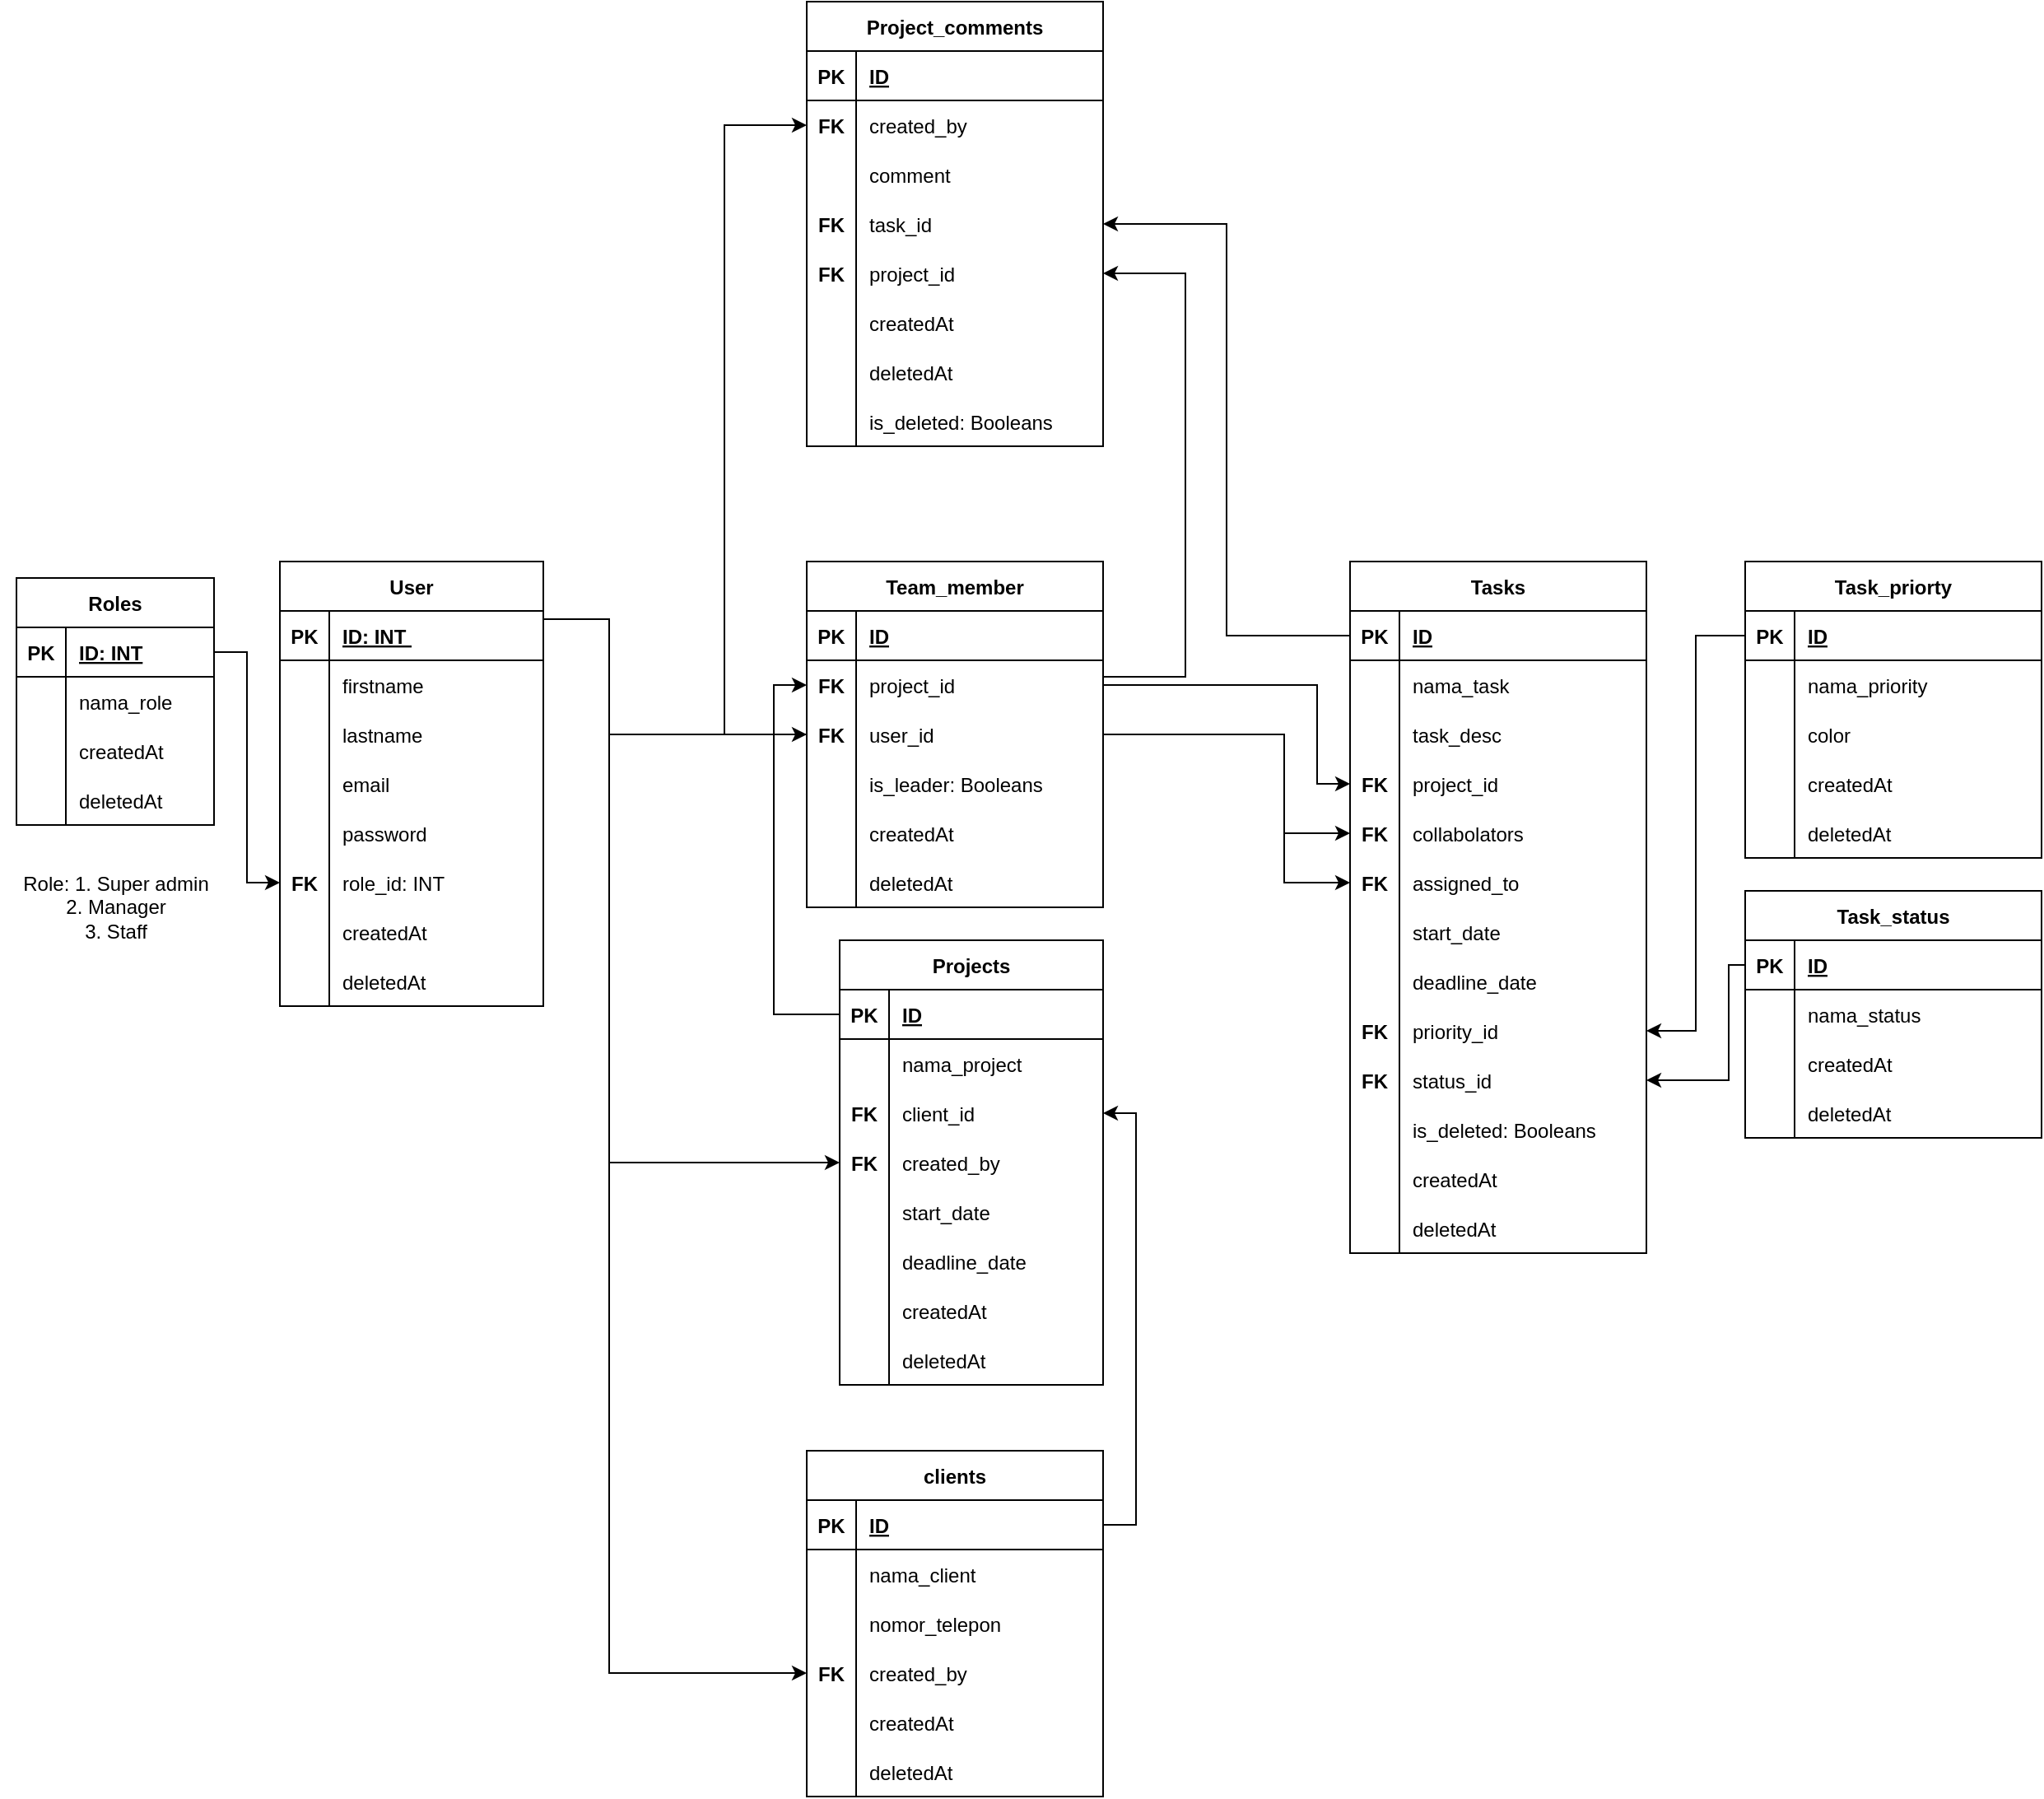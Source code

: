 <mxfile version="20.8.3" type="github"><diagram id="ydjZuXb8xzbWpDDAtLID" name="Page-1"><mxGraphModel dx="2643" dy="2069" grid="1" gridSize="10" guides="1" tooltips="1" connect="1" arrows="1" fold="1" page="1" pageScale="1" pageWidth="850" pageHeight="1100" math="0" shadow="0"><root><mxCell id="0"/><mxCell id="1" parent="0"/><mxCell id="6E2IY8dx3WTcM2QJOcKu-1" value="User" style="shape=table;startSize=30;container=1;collapsible=1;childLayout=tableLayout;fixedRows=1;rowLines=0;fontStyle=1;align=center;resizeLast=1;" vertex="1" parent="1"><mxGeometry x="-50" y="10" width="160" height="270" as="geometry"/></mxCell><mxCell id="6E2IY8dx3WTcM2QJOcKu-2" value="" style="shape=tableRow;horizontal=0;startSize=0;swimlaneHead=0;swimlaneBody=0;fillColor=none;collapsible=0;dropTarget=0;points=[[0,0.5],[1,0.5]];portConstraint=eastwest;top=0;left=0;right=0;bottom=1;" vertex="1" parent="6E2IY8dx3WTcM2QJOcKu-1"><mxGeometry y="30" width="160" height="30" as="geometry"/></mxCell><mxCell id="6E2IY8dx3WTcM2QJOcKu-3" value="PK" style="shape=partialRectangle;connectable=0;fillColor=none;top=0;left=0;bottom=0;right=0;fontStyle=1;overflow=hidden;" vertex="1" parent="6E2IY8dx3WTcM2QJOcKu-2"><mxGeometry width="30" height="30" as="geometry"><mxRectangle width="30" height="30" as="alternateBounds"/></mxGeometry></mxCell><mxCell id="6E2IY8dx3WTcM2QJOcKu-4" value="ID: INT " style="shape=partialRectangle;connectable=0;fillColor=none;top=0;left=0;bottom=0;right=0;align=left;spacingLeft=6;fontStyle=5;overflow=hidden;" vertex="1" parent="6E2IY8dx3WTcM2QJOcKu-2"><mxGeometry x="30" width="130" height="30" as="geometry"><mxRectangle width="130" height="30" as="alternateBounds"/></mxGeometry></mxCell><mxCell id="6E2IY8dx3WTcM2QJOcKu-5" value="" style="shape=tableRow;horizontal=0;startSize=0;swimlaneHead=0;swimlaneBody=0;fillColor=none;collapsible=0;dropTarget=0;points=[[0,0.5],[1,0.5]];portConstraint=eastwest;top=0;left=0;right=0;bottom=0;" vertex="1" parent="6E2IY8dx3WTcM2QJOcKu-1"><mxGeometry y="60" width="160" height="30" as="geometry"/></mxCell><mxCell id="6E2IY8dx3WTcM2QJOcKu-6" value="" style="shape=partialRectangle;connectable=0;fillColor=none;top=0;left=0;bottom=0;right=0;editable=1;overflow=hidden;" vertex="1" parent="6E2IY8dx3WTcM2QJOcKu-5"><mxGeometry width="30" height="30" as="geometry"><mxRectangle width="30" height="30" as="alternateBounds"/></mxGeometry></mxCell><mxCell id="6E2IY8dx3WTcM2QJOcKu-7" value="firstname" style="shape=partialRectangle;connectable=0;fillColor=none;top=0;left=0;bottom=0;right=0;align=left;spacingLeft=6;overflow=hidden;" vertex="1" parent="6E2IY8dx3WTcM2QJOcKu-5"><mxGeometry x="30" width="130" height="30" as="geometry"><mxRectangle width="130" height="30" as="alternateBounds"/></mxGeometry></mxCell><mxCell id="6E2IY8dx3WTcM2QJOcKu-8" value="" style="shape=tableRow;horizontal=0;startSize=0;swimlaneHead=0;swimlaneBody=0;fillColor=none;collapsible=0;dropTarget=0;points=[[0,0.5],[1,0.5]];portConstraint=eastwest;top=0;left=0;right=0;bottom=0;" vertex="1" parent="6E2IY8dx3WTcM2QJOcKu-1"><mxGeometry y="90" width="160" height="30" as="geometry"/></mxCell><mxCell id="6E2IY8dx3WTcM2QJOcKu-9" value="" style="shape=partialRectangle;connectable=0;fillColor=none;top=0;left=0;bottom=0;right=0;editable=1;overflow=hidden;" vertex="1" parent="6E2IY8dx3WTcM2QJOcKu-8"><mxGeometry width="30" height="30" as="geometry"><mxRectangle width="30" height="30" as="alternateBounds"/></mxGeometry></mxCell><mxCell id="6E2IY8dx3WTcM2QJOcKu-10" value="lastname" style="shape=partialRectangle;connectable=0;fillColor=none;top=0;left=0;bottom=0;right=0;align=left;spacingLeft=6;overflow=hidden;" vertex="1" parent="6E2IY8dx3WTcM2QJOcKu-8"><mxGeometry x="30" width="130" height="30" as="geometry"><mxRectangle width="130" height="30" as="alternateBounds"/></mxGeometry></mxCell><mxCell id="6E2IY8dx3WTcM2QJOcKu-11" value="" style="shape=tableRow;horizontal=0;startSize=0;swimlaneHead=0;swimlaneBody=0;fillColor=none;collapsible=0;dropTarget=0;points=[[0,0.5],[1,0.5]];portConstraint=eastwest;top=0;left=0;right=0;bottom=0;" vertex="1" parent="6E2IY8dx3WTcM2QJOcKu-1"><mxGeometry y="120" width="160" height="30" as="geometry"/></mxCell><mxCell id="6E2IY8dx3WTcM2QJOcKu-12" value="" style="shape=partialRectangle;connectable=0;fillColor=none;top=0;left=0;bottom=0;right=0;editable=1;overflow=hidden;" vertex="1" parent="6E2IY8dx3WTcM2QJOcKu-11"><mxGeometry width="30" height="30" as="geometry"><mxRectangle width="30" height="30" as="alternateBounds"/></mxGeometry></mxCell><mxCell id="6E2IY8dx3WTcM2QJOcKu-13" value="email" style="shape=partialRectangle;connectable=0;fillColor=none;top=0;left=0;bottom=0;right=0;align=left;spacingLeft=6;overflow=hidden;" vertex="1" parent="6E2IY8dx3WTcM2QJOcKu-11"><mxGeometry x="30" width="130" height="30" as="geometry"><mxRectangle width="130" height="30" as="alternateBounds"/></mxGeometry></mxCell><mxCell id="6E2IY8dx3WTcM2QJOcKu-36" value="" style="shape=tableRow;horizontal=0;startSize=0;swimlaneHead=0;swimlaneBody=0;fillColor=none;collapsible=0;dropTarget=0;points=[[0,0.5],[1,0.5]];portConstraint=eastwest;top=0;left=0;right=0;bottom=0;" vertex="1" parent="6E2IY8dx3WTcM2QJOcKu-1"><mxGeometry y="150" width="160" height="30" as="geometry"/></mxCell><mxCell id="6E2IY8dx3WTcM2QJOcKu-37" value="" style="shape=partialRectangle;connectable=0;fillColor=none;top=0;left=0;bottom=0;right=0;editable=1;overflow=hidden;" vertex="1" parent="6E2IY8dx3WTcM2QJOcKu-36"><mxGeometry width="30" height="30" as="geometry"><mxRectangle width="30" height="30" as="alternateBounds"/></mxGeometry></mxCell><mxCell id="6E2IY8dx3WTcM2QJOcKu-38" value="password" style="shape=partialRectangle;connectable=0;fillColor=none;top=0;left=0;bottom=0;right=0;align=left;spacingLeft=6;overflow=hidden;" vertex="1" parent="6E2IY8dx3WTcM2QJOcKu-36"><mxGeometry x="30" width="130" height="30" as="geometry"><mxRectangle width="130" height="30" as="alternateBounds"/></mxGeometry></mxCell><mxCell id="6E2IY8dx3WTcM2QJOcKu-39" value="" style="shape=tableRow;horizontal=0;startSize=0;swimlaneHead=0;swimlaneBody=0;fillColor=none;collapsible=0;dropTarget=0;points=[[0,0.5],[1,0.5]];portConstraint=eastwest;top=0;left=0;right=0;bottom=0;" vertex="1" parent="6E2IY8dx3WTcM2QJOcKu-1"><mxGeometry y="180" width="160" height="30" as="geometry"/></mxCell><mxCell id="6E2IY8dx3WTcM2QJOcKu-40" value="FK" style="shape=partialRectangle;connectable=0;fillColor=none;top=0;left=0;bottom=0;right=0;editable=1;overflow=hidden;fontStyle=1" vertex="1" parent="6E2IY8dx3WTcM2QJOcKu-39"><mxGeometry width="30" height="30" as="geometry"><mxRectangle width="30" height="30" as="alternateBounds"/></mxGeometry></mxCell><mxCell id="6E2IY8dx3WTcM2QJOcKu-41" value="role_id: INT" style="shape=partialRectangle;connectable=0;fillColor=none;top=0;left=0;bottom=0;right=0;align=left;spacingLeft=6;overflow=hidden;" vertex="1" parent="6E2IY8dx3WTcM2QJOcKu-39"><mxGeometry x="30" width="130" height="30" as="geometry"><mxRectangle width="130" height="30" as="alternateBounds"/></mxGeometry></mxCell><mxCell id="6E2IY8dx3WTcM2QJOcKu-42" value="" style="shape=tableRow;horizontal=0;startSize=0;swimlaneHead=0;swimlaneBody=0;fillColor=none;collapsible=0;dropTarget=0;points=[[0,0.5],[1,0.5]];portConstraint=eastwest;top=0;left=0;right=0;bottom=0;" vertex="1" parent="6E2IY8dx3WTcM2QJOcKu-1"><mxGeometry y="210" width="160" height="30" as="geometry"/></mxCell><mxCell id="6E2IY8dx3WTcM2QJOcKu-43" value="" style="shape=partialRectangle;connectable=0;fillColor=none;top=0;left=0;bottom=0;right=0;editable=1;overflow=hidden;" vertex="1" parent="6E2IY8dx3WTcM2QJOcKu-42"><mxGeometry width="30" height="30" as="geometry"><mxRectangle width="30" height="30" as="alternateBounds"/></mxGeometry></mxCell><mxCell id="6E2IY8dx3WTcM2QJOcKu-44" value="createdAt" style="shape=partialRectangle;connectable=0;fillColor=none;top=0;left=0;bottom=0;right=0;align=left;spacingLeft=6;overflow=hidden;" vertex="1" parent="6E2IY8dx3WTcM2QJOcKu-42"><mxGeometry x="30" width="130" height="30" as="geometry"><mxRectangle width="130" height="30" as="alternateBounds"/></mxGeometry></mxCell><mxCell id="6E2IY8dx3WTcM2QJOcKu-45" value="" style="shape=tableRow;horizontal=0;startSize=0;swimlaneHead=0;swimlaneBody=0;fillColor=none;collapsible=0;dropTarget=0;points=[[0,0.5],[1,0.5]];portConstraint=eastwest;top=0;left=0;right=0;bottom=0;" vertex="1" parent="6E2IY8dx3WTcM2QJOcKu-1"><mxGeometry y="240" width="160" height="30" as="geometry"/></mxCell><mxCell id="6E2IY8dx3WTcM2QJOcKu-46" value="" style="shape=partialRectangle;connectable=0;fillColor=none;top=0;left=0;bottom=0;right=0;editable=1;overflow=hidden;" vertex="1" parent="6E2IY8dx3WTcM2QJOcKu-45"><mxGeometry width="30" height="30" as="geometry"><mxRectangle width="30" height="30" as="alternateBounds"/></mxGeometry></mxCell><mxCell id="6E2IY8dx3WTcM2QJOcKu-47" value="deletedAt" style="shape=partialRectangle;connectable=0;fillColor=none;top=0;left=0;bottom=0;right=0;align=left;spacingLeft=6;overflow=hidden;" vertex="1" parent="6E2IY8dx3WTcM2QJOcKu-45"><mxGeometry x="30" width="130" height="30" as="geometry"><mxRectangle width="130" height="30" as="alternateBounds"/></mxGeometry></mxCell><mxCell id="6E2IY8dx3WTcM2QJOcKu-48" value="Roles" style="shape=table;startSize=30;container=1;collapsible=1;childLayout=tableLayout;fixedRows=1;rowLines=0;fontStyle=1;align=center;resizeLast=1;" vertex="1" parent="1"><mxGeometry x="-210" y="20" width="120" height="150" as="geometry"/></mxCell><mxCell id="6E2IY8dx3WTcM2QJOcKu-49" value="" style="shape=tableRow;horizontal=0;startSize=0;swimlaneHead=0;swimlaneBody=0;fillColor=none;collapsible=0;dropTarget=0;points=[[0,0.5],[1,0.5]];portConstraint=eastwest;top=0;left=0;right=0;bottom=1;" vertex="1" parent="6E2IY8dx3WTcM2QJOcKu-48"><mxGeometry y="30" width="120" height="30" as="geometry"/></mxCell><mxCell id="6E2IY8dx3WTcM2QJOcKu-50" value="PK" style="shape=partialRectangle;connectable=0;fillColor=none;top=0;left=0;bottom=0;right=0;fontStyle=1;overflow=hidden;" vertex="1" parent="6E2IY8dx3WTcM2QJOcKu-49"><mxGeometry width="30" height="30" as="geometry"><mxRectangle width="30" height="30" as="alternateBounds"/></mxGeometry></mxCell><mxCell id="6E2IY8dx3WTcM2QJOcKu-51" value="ID: INT" style="shape=partialRectangle;connectable=0;fillColor=none;top=0;left=0;bottom=0;right=0;align=left;spacingLeft=6;fontStyle=5;overflow=hidden;" vertex="1" parent="6E2IY8dx3WTcM2QJOcKu-49"><mxGeometry x="30" width="90" height="30" as="geometry"><mxRectangle width="90" height="30" as="alternateBounds"/></mxGeometry></mxCell><mxCell id="6E2IY8dx3WTcM2QJOcKu-52" value="" style="shape=tableRow;horizontal=0;startSize=0;swimlaneHead=0;swimlaneBody=0;fillColor=none;collapsible=0;dropTarget=0;points=[[0,0.5],[1,0.5]];portConstraint=eastwest;top=0;left=0;right=0;bottom=0;" vertex="1" parent="6E2IY8dx3WTcM2QJOcKu-48"><mxGeometry y="60" width="120" height="30" as="geometry"/></mxCell><mxCell id="6E2IY8dx3WTcM2QJOcKu-53" value="" style="shape=partialRectangle;connectable=0;fillColor=none;top=0;left=0;bottom=0;right=0;editable=1;overflow=hidden;" vertex="1" parent="6E2IY8dx3WTcM2QJOcKu-52"><mxGeometry width="30" height="30" as="geometry"><mxRectangle width="30" height="30" as="alternateBounds"/></mxGeometry></mxCell><mxCell id="6E2IY8dx3WTcM2QJOcKu-54" value="nama_role" style="shape=partialRectangle;connectable=0;fillColor=none;top=0;left=0;bottom=0;right=0;align=left;spacingLeft=6;overflow=hidden;" vertex="1" parent="6E2IY8dx3WTcM2QJOcKu-52"><mxGeometry x="30" width="90" height="30" as="geometry"><mxRectangle width="90" height="30" as="alternateBounds"/></mxGeometry></mxCell><mxCell id="6E2IY8dx3WTcM2QJOcKu-55" value="" style="shape=tableRow;horizontal=0;startSize=0;swimlaneHead=0;swimlaneBody=0;fillColor=none;collapsible=0;dropTarget=0;points=[[0,0.5],[1,0.5]];portConstraint=eastwest;top=0;left=0;right=0;bottom=0;" vertex="1" parent="6E2IY8dx3WTcM2QJOcKu-48"><mxGeometry y="90" width="120" height="30" as="geometry"/></mxCell><mxCell id="6E2IY8dx3WTcM2QJOcKu-56" value="" style="shape=partialRectangle;connectable=0;fillColor=none;top=0;left=0;bottom=0;right=0;editable=1;overflow=hidden;" vertex="1" parent="6E2IY8dx3WTcM2QJOcKu-55"><mxGeometry width="30" height="30" as="geometry"><mxRectangle width="30" height="30" as="alternateBounds"/></mxGeometry></mxCell><mxCell id="6E2IY8dx3WTcM2QJOcKu-57" value="createdAt" style="shape=partialRectangle;connectable=0;fillColor=none;top=0;left=0;bottom=0;right=0;align=left;spacingLeft=6;overflow=hidden;" vertex="1" parent="6E2IY8dx3WTcM2QJOcKu-55"><mxGeometry x="30" width="90" height="30" as="geometry"><mxRectangle width="90" height="30" as="alternateBounds"/></mxGeometry></mxCell><mxCell id="6E2IY8dx3WTcM2QJOcKu-58" value="" style="shape=tableRow;horizontal=0;startSize=0;swimlaneHead=0;swimlaneBody=0;fillColor=none;collapsible=0;dropTarget=0;points=[[0,0.5],[1,0.5]];portConstraint=eastwest;top=0;left=0;right=0;bottom=0;" vertex="1" parent="6E2IY8dx3WTcM2QJOcKu-48"><mxGeometry y="120" width="120" height="30" as="geometry"/></mxCell><mxCell id="6E2IY8dx3WTcM2QJOcKu-59" value="" style="shape=partialRectangle;connectable=0;fillColor=none;top=0;left=0;bottom=0;right=0;editable=1;overflow=hidden;" vertex="1" parent="6E2IY8dx3WTcM2QJOcKu-58"><mxGeometry width="30" height="30" as="geometry"><mxRectangle width="30" height="30" as="alternateBounds"/></mxGeometry></mxCell><mxCell id="6E2IY8dx3WTcM2QJOcKu-60" value="deletedAt" style="shape=partialRectangle;connectable=0;fillColor=none;top=0;left=0;bottom=0;right=0;align=left;spacingLeft=6;overflow=hidden;" vertex="1" parent="6E2IY8dx3WTcM2QJOcKu-58"><mxGeometry x="30" width="90" height="30" as="geometry"><mxRectangle width="90" height="30" as="alternateBounds"/></mxGeometry></mxCell><mxCell id="6E2IY8dx3WTcM2QJOcKu-80" value="Projects" style="shape=table;startSize=30;container=1;collapsible=1;childLayout=tableLayout;fixedRows=1;rowLines=0;fontStyle=1;align=center;resizeLast=1;" vertex="1" parent="1"><mxGeometry x="290" y="240" width="160" height="270" as="geometry"/></mxCell><mxCell id="6E2IY8dx3WTcM2QJOcKu-81" value="" style="shape=tableRow;horizontal=0;startSize=0;swimlaneHead=0;swimlaneBody=0;fillColor=none;collapsible=0;dropTarget=0;points=[[0,0.5],[1,0.5]];portConstraint=eastwest;top=0;left=0;right=0;bottom=1;" vertex="1" parent="6E2IY8dx3WTcM2QJOcKu-80"><mxGeometry y="30" width="160" height="30" as="geometry"/></mxCell><mxCell id="6E2IY8dx3WTcM2QJOcKu-82" value="PK" style="shape=partialRectangle;connectable=0;fillColor=none;top=0;left=0;bottom=0;right=0;fontStyle=1;overflow=hidden;" vertex="1" parent="6E2IY8dx3WTcM2QJOcKu-81"><mxGeometry width="30" height="30" as="geometry"><mxRectangle width="30" height="30" as="alternateBounds"/></mxGeometry></mxCell><mxCell id="6E2IY8dx3WTcM2QJOcKu-83" value="ID" style="shape=partialRectangle;connectable=0;fillColor=none;top=0;left=0;bottom=0;right=0;align=left;spacingLeft=6;fontStyle=5;overflow=hidden;" vertex="1" parent="6E2IY8dx3WTcM2QJOcKu-81"><mxGeometry x="30" width="130" height="30" as="geometry"><mxRectangle width="130" height="30" as="alternateBounds"/></mxGeometry></mxCell><mxCell id="6E2IY8dx3WTcM2QJOcKu-84" value="" style="shape=tableRow;horizontal=0;startSize=0;swimlaneHead=0;swimlaneBody=0;fillColor=none;collapsible=0;dropTarget=0;points=[[0,0.5],[1,0.5]];portConstraint=eastwest;top=0;left=0;right=0;bottom=0;" vertex="1" parent="6E2IY8dx3WTcM2QJOcKu-80"><mxGeometry y="60" width="160" height="30" as="geometry"/></mxCell><mxCell id="6E2IY8dx3WTcM2QJOcKu-85" value="" style="shape=partialRectangle;connectable=0;fillColor=none;top=0;left=0;bottom=0;right=0;editable=1;overflow=hidden;" vertex="1" parent="6E2IY8dx3WTcM2QJOcKu-84"><mxGeometry width="30" height="30" as="geometry"><mxRectangle width="30" height="30" as="alternateBounds"/></mxGeometry></mxCell><mxCell id="6E2IY8dx3WTcM2QJOcKu-86" value="nama_project" style="shape=partialRectangle;connectable=0;fillColor=none;top=0;left=0;bottom=0;right=0;align=left;spacingLeft=6;overflow=hidden;" vertex="1" parent="6E2IY8dx3WTcM2QJOcKu-84"><mxGeometry x="30" width="130" height="30" as="geometry"><mxRectangle width="130" height="30" as="alternateBounds"/></mxGeometry></mxCell><mxCell id="6E2IY8dx3WTcM2QJOcKu-87" value="" style="shape=tableRow;horizontal=0;startSize=0;swimlaneHead=0;swimlaneBody=0;fillColor=none;collapsible=0;dropTarget=0;points=[[0,0.5],[1,0.5]];portConstraint=eastwest;top=0;left=0;right=0;bottom=0;" vertex="1" parent="6E2IY8dx3WTcM2QJOcKu-80"><mxGeometry y="90" width="160" height="30" as="geometry"/></mxCell><mxCell id="6E2IY8dx3WTcM2QJOcKu-88" value="FK" style="shape=partialRectangle;connectable=0;fillColor=none;top=0;left=0;bottom=0;right=0;editable=1;overflow=hidden;fontStyle=1" vertex="1" parent="6E2IY8dx3WTcM2QJOcKu-87"><mxGeometry width="30" height="30" as="geometry"><mxRectangle width="30" height="30" as="alternateBounds"/></mxGeometry></mxCell><mxCell id="6E2IY8dx3WTcM2QJOcKu-89" value="client_id" style="shape=partialRectangle;connectable=0;fillColor=none;top=0;left=0;bottom=0;right=0;align=left;spacingLeft=6;overflow=hidden;" vertex="1" parent="6E2IY8dx3WTcM2QJOcKu-87"><mxGeometry x="30" width="130" height="30" as="geometry"><mxRectangle width="130" height="30" as="alternateBounds"/></mxGeometry></mxCell><mxCell id="6E2IY8dx3WTcM2QJOcKu-90" value="" style="shape=tableRow;horizontal=0;startSize=0;swimlaneHead=0;swimlaneBody=0;fillColor=none;collapsible=0;dropTarget=0;points=[[0,0.5],[1,0.5]];portConstraint=eastwest;top=0;left=0;right=0;bottom=0;" vertex="1" parent="6E2IY8dx3WTcM2QJOcKu-80"><mxGeometry y="120" width="160" height="30" as="geometry"/></mxCell><mxCell id="6E2IY8dx3WTcM2QJOcKu-91" value="FK" style="shape=partialRectangle;connectable=0;fillColor=none;top=0;left=0;bottom=0;right=0;editable=1;overflow=hidden;fontStyle=1" vertex="1" parent="6E2IY8dx3WTcM2QJOcKu-90"><mxGeometry width="30" height="30" as="geometry"><mxRectangle width="30" height="30" as="alternateBounds"/></mxGeometry></mxCell><mxCell id="6E2IY8dx3WTcM2QJOcKu-92" value="created_by" style="shape=partialRectangle;connectable=0;fillColor=none;top=0;left=0;bottom=0;right=0;align=left;spacingLeft=6;overflow=hidden;" vertex="1" parent="6E2IY8dx3WTcM2QJOcKu-90"><mxGeometry x="30" width="130" height="30" as="geometry"><mxRectangle width="130" height="30" as="alternateBounds"/></mxGeometry></mxCell><mxCell id="6E2IY8dx3WTcM2QJOcKu-93" value="" style="shape=tableRow;horizontal=0;startSize=0;swimlaneHead=0;swimlaneBody=0;fillColor=none;collapsible=0;dropTarget=0;points=[[0,0.5],[1,0.5]];portConstraint=eastwest;top=0;left=0;right=0;bottom=0;" vertex="1" parent="6E2IY8dx3WTcM2QJOcKu-80"><mxGeometry y="150" width="160" height="30" as="geometry"/></mxCell><mxCell id="6E2IY8dx3WTcM2QJOcKu-94" value="" style="shape=partialRectangle;connectable=0;fillColor=none;top=0;left=0;bottom=0;right=0;editable=1;overflow=hidden;" vertex="1" parent="6E2IY8dx3WTcM2QJOcKu-93"><mxGeometry width="30" height="30" as="geometry"><mxRectangle width="30" height="30" as="alternateBounds"/></mxGeometry></mxCell><mxCell id="6E2IY8dx3WTcM2QJOcKu-95" value="start_date" style="shape=partialRectangle;connectable=0;fillColor=none;top=0;left=0;bottom=0;right=0;align=left;spacingLeft=6;overflow=hidden;" vertex="1" parent="6E2IY8dx3WTcM2QJOcKu-93"><mxGeometry x="30" width="130" height="30" as="geometry"><mxRectangle width="130" height="30" as="alternateBounds"/></mxGeometry></mxCell><mxCell id="6E2IY8dx3WTcM2QJOcKu-96" value="" style="shape=tableRow;horizontal=0;startSize=0;swimlaneHead=0;swimlaneBody=0;fillColor=none;collapsible=0;dropTarget=0;points=[[0,0.5],[1,0.5]];portConstraint=eastwest;top=0;left=0;right=0;bottom=0;" vertex="1" parent="6E2IY8dx3WTcM2QJOcKu-80"><mxGeometry y="180" width="160" height="30" as="geometry"/></mxCell><mxCell id="6E2IY8dx3WTcM2QJOcKu-97" value="" style="shape=partialRectangle;connectable=0;fillColor=none;top=0;left=0;bottom=0;right=0;editable=1;overflow=hidden;" vertex="1" parent="6E2IY8dx3WTcM2QJOcKu-96"><mxGeometry width="30" height="30" as="geometry"><mxRectangle width="30" height="30" as="alternateBounds"/></mxGeometry></mxCell><mxCell id="6E2IY8dx3WTcM2QJOcKu-98" value="deadline_date" style="shape=partialRectangle;connectable=0;fillColor=none;top=0;left=0;bottom=0;right=0;align=left;spacingLeft=6;overflow=hidden;" vertex="1" parent="6E2IY8dx3WTcM2QJOcKu-96"><mxGeometry x="30" width="130" height="30" as="geometry"><mxRectangle width="130" height="30" as="alternateBounds"/></mxGeometry></mxCell><mxCell id="6E2IY8dx3WTcM2QJOcKu-303" value="" style="shape=tableRow;horizontal=0;startSize=0;swimlaneHead=0;swimlaneBody=0;fillColor=none;collapsible=0;dropTarget=0;points=[[0,0.5],[1,0.5]];portConstraint=eastwest;top=0;left=0;right=0;bottom=0;" vertex="1" parent="6E2IY8dx3WTcM2QJOcKu-80"><mxGeometry y="210" width="160" height="30" as="geometry"/></mxCell><mxCell id="6E2IY8dx3WTcM2QJOcKu-304" value="" style="shape=partialRectangle;connectable=0;fillColor=none;top=0;left=0;bottom=0;right=0;editable=1;overflow=hidden;" vertex="1" parent="6E2IY8dx3WTcM2QJOcKu-303"><mxGeometry width="30" height="30" as="geometry"><mxRectangle width="30" height="30" as="alternateBounds"/></mxGeometry></mxCell><mxCell id="6E2IY8dx3WTcM2QJOcKu-305" value="createdAt" style="shape=partialRectangle;connectable=0;fillColor=none;top=0;left=0;bottom=0;right=0;align=left;spacingLeft=6;overflow=hidden;" vertex="1" parent="6E2IY8dx3WTcM2QJOcKu-303"><mxGeometry x="30" width="130" height="30" as="geometry"><mxRectangle width="130" height="30" as="alternateBounds"/></mxGeometry></mxCell><mxCell id="6E2IY8dx3WTcM2QJOcKu-309" value="" style="shape=tableRow;horizontal=0;startSize=0;swimlaneHead=0;swimlaneBody=0;fillColor=none;collapsible=0;dropTarget=0;points=[[0,0.5],[1,0.5]];portConstraint=eastwest;top=0;left=0;right=0;bottom=0;" vertex="1" parent="6E2IY8dx3WTcM2QJOcKu-80"><mxGeometry y="240" width="160" height="30" as="geometry"/></mxCell><mxCell id="6E2IY8dx3WTcM2QJOcKu-310" value="" style="shape=partialRectangle;connectable=0;fillColor=none;top=0;left=0;bottom=0;right=0;editable=1;overflow=hidden;" vertex="1" parent="6E2IY8dx3WTcM2QJOcKu-309"><mxGeometry width="30" height="30" as="geometry"><mxRectangle width="30" height="30" as="alternateBounds"/></mxGeometry></mxCell><mxCell id="6E2IY8dx3WTcM2QJOcKu-311" value="deletedAt" style="shape=partialRectangle;connectable=0;fillColor=none;top=0;left=0;bottom=0;right=0;align=left;spacingLeft=6;overflow=hidden;" vertex="1" parent="6E2IY8dx3WTcM2QJOcKu-309"><mxGeometry x="30" width="130" height="30" as="geometry"><mxRectangle width="130" height="30" as="alternateBounds"/></mxGeometry></mxCell><mxCell id="6E2IY8dx3WTcM2QJOcKu-103" value="clients" style="shape=table;startSize=30;container=1;collapsible=1;childLayout=tableLayout;fixedRows=1;rowLines=0;fontStyle=1;align=center;resizeLast=1;" vertex="1" parent="1"><mxGeometry x="270" y="550" width="180" height="210" as="geometry"/></mxCell><mxCell id="6E2IY8dx3WTcM2QJOcKu-104" value="" style="shape=tableRow;horizontal=0;startSize=0;swimlaneHead=0;swimlaneBody=0;fillColor=none;collapsible=0;dropTarget=0;points=[[0,0.5],[1,0.5]];portConstraint=eastwest;top=0;left=0;right=0;bottom=1;" vertex="1" parent="6E2IY8dx3WTcM2QJOcKu-103"><mxGeometry y="30" width="180" height="30" as="geometry"/></mxCell><mxCell id="6E2IY8dx3WTcM2QJOcKu-105" value="PK" style="shape=partialRectangle;connectable=0;fillColor=none;top=0;left=0;bottom=0;right=0;fontStyle=1;overflow=hidden;" vertex="1" parent="6E2IY8dx3WTcM2QJOcKu-104"><mxGeometry width="30" height="30" as="geometry"><mxRectangle width="30" height="30" as="alternateBounds"/></mxGeometry></mxCell><mxCell id="6E2IY8dx3WTcM2QJOcKu-106" value="ID" style="shape=partialRectangle;connectable=0;fillColor=none;top=0;left=0;bottom=0;right=0;align=left;spacingLeft=6;fontStyle=5;overflow=hidden;" vertex="1" parent="6E2IY8dx3WTcM2QJOcKu-104"><mxGeometry x="30" width="150" height="30" as="geometry"><mxRectangle width="150" height="30" as="alternateBounds"/></mxGeometry></mxCell><mxCell id="6E2IY8dx3WTcM2QJOcKu-107" value="" style="shape=tableRow;horizontal=0;startSize=0;swimlaneHead=0;swimlaneBody=0;fillColor=none;collapsible=0;dropTarget=0;points=[[0,0.5],[1,0.5]];portConstraint=eastwest;top=0;left=0;right=0;bottom=0;" vertex="1" parent="6E2IY8dx3WTcM2QJOcKu-103"><mxGeometry y="60" width="180" height="30" as="geometry"/></mxCell><mxCell id="6E2IY8dx3WTcM2QJOcKu-108" value="" style="shape=partialRectangle;connectable=0;fillColor=none;top=0;left=0;bottom=0;right=0;editable=1;overflow=hidden;" vertex="1" parent="6E2IY8dx3WTcM2QJOcKu-107"><mxGeometry width="30" height="30" as="geometry"><mxRectangle width="30" height="30" as="alternateBounds"/></mxGeometry></mxCell><mxCell id="6E2IY8dx3WTcM2QJOcKu-109" value="nama_client" style="shape=partialRectangle;connectable=0;fillColor=none;top=0;left=0;bottom=0;right=0;align=left;spacingLeft=6;overflow=hidden;" vertex="1" parent="6E2IY8dx3WTcM2QJOcKu-107"><mxGeometry x="30" width="150" height="30" as="geometry"><mxRectangle width="150" height="30" as="alternateBounds"/></mxGeometry></mxCell><mxCell id="6E2IY8dx3WTcM2QJOcKu-110" value="" style="shape=tableRow;horizontal=0;startSize=0;swimlaneHead=0;swimlaneBody=0;fillColor=none;collapsible=0;dropTarget=0;points=[[0,0.5],[1,0.5]];portConstraint=eastwest;top=0;left=0;right=0;bottom=0;" vertex="1" parent="6E2IY8dx3WTcM2QJOcKu-103"><mxGeometry y="90" width="180" height="30" as="geometry"/></mxCell><mxCell id="6E2IY8dx3WTcM2QJOcKu-111" value="" style="shape=partialRectangle;connectable=0;fillColor=none;top=0;left=0;bottom=0;right=0;editable=1;overflow=hidden;" vertex="1" parent="6E2IY8dx3WTcM2QJOcKu-110"><mxGeometry width="30" height="30" as="geometry"><mxRectangle width="30" height="30" as="alternateBounds"/></mxGeometry></mxCell><mxCell id="6E2IY8dx3WTcM2QJOcKu-112" value="nomor_telepon" style="shape=partialRectangle;connectable=0;fillColor=none;top=0;left=0;bottom=0;right=0;align=left;spacingLeft=6;overflow=hidden;" vertex="1" parent="6E2IY8dx3WTcM2QJOcKu-110"><mxGeometry x="30" width="150" height="30" as="geometry"><mxRectangle width="150" height="30" as="alternateBounds"/></mxGeometry></mxCell><mxCell id="6E2IY8dx3WTcM2QJOcKu-254" value="" style="shape=tableRow;horizontal=0;startSize=0;swimlaneHead=0;swimlaneBody=0;fillColor=none;collapsible=0;dropTarget=0;points=[[0,0.5],[1,0.5]];portConstraint=eastwest;top=0;left=0;right=0;bottom=0;" vertex="1" parent="6E2IY8dx3WTcM2QJOcKu-103"><mxGeometry y="120" width="180" height="30" as="geometry"/></mxCell><mxCell id="6E2IY8dx3WTcM2QJOcKu-255" value="FK" style="shape=partialRectangle;connectable=0;fillColor=none;top=0;left=0;bottom=0;right=0;editable=1;overflow=hidden;fontStyle=1" vertex="1" parent="6E2IY8dx3WTcM2QJOcKu-254"><mxGeometry width="30" height="30" as="geometry"><mxRectangle width="30" height="30" as="alternateBounds"/></mxGeometry></mxCell><mxCell id="6E2IY8dx3WTcM2QJOcKu-256" value="created_by" style="shape=partialRectangle;connectable=0;fillColor=none;top=0;left=0;bottom=0;right=0;align=left;spacingLeft=6;overflow=hidden;" vertex="1" parent="6E2IY8dx3WTcM2QJOcKu-254"><mxGeometry x="30" width="150" height="30" as="geometry"><mxRectangle width="150" height="30" as="alternateBounds"/></mxGeometry></mxCell><mxCell id="6E2IY8dx3WTcM2QJOcKu-113" value="" style="shape=tableRow;horizontal=0;startSize=0;swimlaneHead=0;swimlaneBody=0;fillColor=none;collapsible=0;dropTarget=0;points=[[0,0.5],[1,0.5]];portConstraint=eastwest;top=0;left=0;right=0;bottom=0;" vertex="1" parent="6E2IY8dx3WTcM2QJOcKu-103"><mxGeometry y="150" width="180" height="30" as="geometry"/></mxCell><mxCell id="6E2IY8dx3WTcM2QJOcKu-114" value="" style="shape=partialRectangle;connectable=0;fillColor=none;top=0;left=0;bottom=0;right=0;editable=1;overflow=hidden;" vertex="1" parent="6E2IY8dx3WTcM2QJOcKu-113"><mxGeometry width="30" height="30" as="geometry"><mxRectangle width="30" height="30" as="alternateBounds"/></mxGeometry></mxCell><mxCell id="6E2IY8dx3WTcM2QJOcKu-115" value="createdAt" style="shape=partialRectangle;connectable=0;fillColor=none;top=0;left=0;bottom=0;right=0;align=left;spacingLeft=6;overflow=hidden;" vertex="1" parent="6E2IY8dx3WTcM2QJOcKu-113"><mxGeometry x="30" width="150" height="30" as="geometry"><mxRectangle width="150" height="30" as="alternateBounds"/></mxGeometry></mxCell><mxCell id="6E2IY8dx3WTcM2QJOcKu-116" value="" style="shape=tableRow;horizontal=0;startSize=0;swimlaneHead=0;swimlaneBody=0;fillColor=none;collapsible=0;dropTarget=0;points=[[0,0.5],[1,0.5]];portConstraint=eastwest;top=0;left=0;right=0;bottom=0;" vertex="1" parent="6E2IY8dx3WTcM2QJOcKu-103"><mxGeometry y="180" width="180" height="30" as="geometry"/></mxCell><mxCell id="6E2IY8dx3WTcM2QJOcKu-117" value="" style="shape=partialRectangle;connectable=0;fillColor=none;top=0;left=0;bottom=0;right=0;editable=1;overflow=hidden;" vertex="1" parent="6E2IY8dx3WTcM2QJOcKu-116"><mxGeometry width="30" height="30" as="geometry"><mxRectangle width="30" height="30" as="alternateBounds"/></mxGeometry></mxCell><mxCell id="6E2IY8dx3WTcM2QJOcKu-118" value="deletedAt" style="shape=partialRectangle;connectable=0;fillColor=none;top=0;left=0;bottom=0;right=0;align=left;spacingLeft=6;overflow=hidden;" vertex="1" parent="6E2IY8dx3WTcM2QJOcKu-116"><mxGeometry x="30" width="150" height="30" as="geometry"><mxRectangle width="150" height="30" as="alternateBounds"/></mxGeometry></mxCell><mxCell id="6E2IY8dx3WTcM2QJOcKu-127" style="edgeStyle=orthogonalEdgeStyle;rounded=0;orthogonalLoop=1;jettySize=auto;html=1;entryX=0;entryY=0.5;entryDx=0;entryDy=0;" edge="1" parent="1" source="6E2IY8dx3WTcM2QJOcKu-49" target="6E2IY8dx3WTcM2QJOcKu-39"><mxGeometry relative="1" as="geometry"/></mxCell><mxCell id="6E2IY8dx3WTcM2QJOcKu-129" value="Tasks" style="shape=table;startSize=30;container=1;collapsible=1;childLayout=tableLayout;fixedRows=1;rowLines=0;fontStyle=1;align=center;resizeLast=1;" vertex="1" parent="1"><mxGeometry x="600" y="10" width="180" height="420" as="geometry"/></mxCell><mxCell id="6E2IY8dx3WTcM2QJOcKu-130" value="" style="shape=tableRow;horizontal=0;startSize=0;swimlaneHead=0;swimlaneBody=0;fillColor=none;collapsible=0;dropTarget=0;points=[[0,0.5],[1,0.5]];portConstraint=eastwest;top=0;left=0;right=0;bottom=1;" vertex="1" parent="6E2IY8dx3WTcM2QJOcKu-129"><mxGeometry y="30" width="180" height="30" as="geometry"/></mxCell><mxCell id="6E2IY8dx3WTcM2QJOcKu-131" value="PK" style="shape=partialRectangle;connectable=0;fillColor=none;top=0;left=0;bottom=0;right=0;fontStyle=1;overflow=hidden;" vertex="1" parent="6E2IY8dx3WTcM2QJOcKu-130"><mxGeometry width="30" height="30" as="geometry"><mxRectangle width="30" height="30" as="alternateBounds"/></mxGeometry></mxCell><mxCell id="6E2IY8dx3WTcM2QJOcKu-132" value="ID" style="shape=partialRectangle;connectable=0;fillColor=none;top=0;left=0;bottom=0;right=0;align=left;spacingLeft=6;fontStyle=5;overflow=hidden;" vertex="1" parent="6E2IY8dx3WTcM2QJOcKu-130"><mxGeometry x="30" width="150" height="30" as="geometry"><mxRectangle width="150" height="30" as="alternateBounds"/></mxGeometry></mxCell><mxCell id="6E2IY8dx3WTcM2QJOcKu-133" value="" style="shape=tableRow;horizontal=0;startSize=0;swimlaneHead=0;swimlaneBody=0;fillColor=none;collapsible=0;dropTarget=0;points=[[0,0.5],[1,0.5]];portConstraint=eastwest;top=0;left=0;right=0;bottom=0;" vertex="1" parent="6E2IY8dx3WTcM2QJOcKu-129"><mxGeometry y="60" width="180" height="30" as="geometry"/></mxCell><mxCell id="6E2IY8dx3WTcM2QJOcKu-134" value="" style="shape=partialRectangle;connectable=0;fillColor=none;top=0;left=0;bottom=0;right=0;editable=1;overflow=hidden;" vertex="1" parent="6E2IY8dx3WTcM2QJOcKu-133"><mxGeometry width="30" height="30" as="geometry"><mxRectangle width="30" height="30" as="alternateBounds"/></mxGeometry></mxCell><mxCell id="6E2IY8dx3WTcM2QJOcKu-135" value="nama_task" style="shape=partialRectangle;connectable=0;fillColor=none;top=0;left=0;bottom=0;right=0;align=left;spacingLeft=6;overflow=hidden;" vertex="1" parent="6E2IY8dx3WTcM2QJOcKu-133"><mxGeometry x="30" width="150" height="30" as="geometry"><mxRectangle width="150" height="30" as="alternateBounds"/></mxGeometry></mxCell><mxCell id="6E2IY8dx3WTcM2QJOcKu-177" value="" style="shape=tableRow;horizontal=0;startSize=0;swimlaneHead=0;swimlaneBody=0;fillColor=none;collapsible=0;dropTarget=0;points=[[0,0.5],[1,0.5]];portConstraint=eastwest;top=0;left=0;right=0;bottom=0;" vertex="1" parent="6E2IY8dx3WTcM2QJOcKu-129"><mxGeometry y="90" width="180" height="30" as="geometry"/></mxCell><mxCell id="6E2IY8dx3WTcM2QJOcKu-178" value="" style="shape=partialRectangle;connectable=0;fillColor=none;top=0;left=0;bottom=0;right=0;editable=1;overflow=hidden;" vertex="1" parent="6E2IY8dx3WTcM2QJOcKu-177"><mxGeometry width="30" height="30" as="geometry"><mxRectangle width="30" height="30" as="alternateBounds"/></mxGeometry></mxCell><mxCell id="6E2IY8dx3WTcM2QJOcKu-179" value="task_desc" style="shape=partialRectangle;connectable=0;fillColor=none;top=0;left=0;bottom=0;right=0;align=left;spacingLeft=6;overflow=hidden;" vertex="1" parent="6E2IY8dx3WTcM2QJOcKu-177"><mxGeometry x="30" width="150" height="30" as="geometry"><mxRectangle width="150" height="30" as="alternateBounds"/></mxGeometry></mxCell><mxCell id="6E2IY8dx3WTcM2QJOcKu-145" value="" style="shape=tableRow;horizontal=0;startSize=0;swimlaneHead=0;swimlaneBody=0;fillColor=none;collapsible=0;dropTarget=0;points=[[0,0.5],[1,0.5]];portConstraint=eastwest;top=0;left=0;right=0;bottom=0;" vertex="1" parent="6E2IY8dx3WTcM2QJOcKu-129"><mxGeometry y="120" width="180" height="30" as="geometry"/></mxCell><mxCell id="6E2IY8dx3WTcM2QJOcKu-146" value="FK" style="shape=partialRectangle;connectable=0;fillColor=none;top=0;left=0;bottom=0;right=0;editable=1;overflow=hidden;fontStyle=1" vertex="1" parent="6E2IY8dx3WTcM2QJOcKu-145"><mxGeometry width="30" height="30" as="geometry"><mxRectangle width="30" height="30" as="alternateBounds"/></mxGeometry></mxCell><mxCell id="6E2IY8dx3WTcM2QJOcKu-147" value="project_id" style="shape=partialRectangle;connectable=0;fillColor=none;top=0;left=0;bottom=0;right=0;align=left;spacingLeft=6;overflow=hidden;" vertex="1" parent="6E2IY8dx3WTcM2QJOcKu-145"><mxGeometry x="30" width="150" height="30" as="geometry"><mxRectangle width="150" height="30" as="alternateBounds"/></mxGeometry></mxCell><mxCell id="6E2IY8dx3WTcM2QJOcKu-136" value="" style="shape=tableRow;horizontal=0;startSize=0;swimlaneHead=0;swimlaneBody=0;fillColor=none;collapsible=0;dropTarget=0;points=[[0,0.5],[1,0.5]];portConstraint=eastwest;top=0;left=0;right=0;bottom=0;" vertex="1" parent="6E2IY8dx3WTcM2QJOcKu-129"><mxGeometry y="150" width="180" height="30" as="geometry"/></mxCell><mxCell id="6E2IY8dx3WTcM2QJOcKu-137" value="FK" style="shape=partialRectangle;connectable=0;fillColor=none;top=0;left=0;bottom=0;right=0;editable=1;overflow=hidden;fontStyle=1" vertex="1" parent="6E2IY8dx3WTcM2QJOcKu-136"><mxGeometry width="30" height="30" as="geometry"><mxRectangle width="30" height="30" as="alternateBounds"/></mxGeometry></mxCell><mxCell id="6E2IY8dx3WTcM2QJOcKu-138" value="collabolators" style="shape=partialRectangle;connectable=0;fillColor=none;top=0;left=0;bottom=0;right=0;align=left;spacingLeft=6;overflow=hidden;" vertex="1" parent="6E2IY8dx3WTcM2QJOcKu-136"><mxGeometry x="30" width="150" height="30" as="geometry"><mxRectangle width="150" height="30" as="alternateBounds"/></mxGeometry></mxCell><mxCell id="6E2IY8dx3WTcM2QJOcKu-139" value="" style="shape=tableRow;horizontal=0;startSize=0;swimlaneHead=0;swimlaneBody=0;fillColor=none;collapsible=0;dropTarget=0;points=[[0,0.5],[1,0.5]];portConstraint=eastwest;top=0;left=0;right=0;bottom=0;" vertex="1" parent="6E2IY8dx3WTcM2QJOcKu-129"><mxGeometry y="180" width="180" height="30" as="geometry"/></mxCell><mxCell id="6E2IY8dx3WTcM2QJOcKu-140" value="FK" style="shape=partialRectangle;connectable=0;fillColor=none;top=0;left=0;bottom=0;right=0;editable=1;overflow=hidden;fontStyle=1" vertex="1" parent="6E2IY8dx3WTcM2QJOcKu-139"><mxGeometry width="30" height="30" as="geometry"><mxRectangle width="30" height="30" as="alternateBounds"/></mxGeometry></mxCell><mxCell id="6E2IY8dx3WTcM2QJOcKu-141" value="assigned_to" style="shape=partialRectangle;connectable=0;fillColor=none;top=0;left=0;bottom=0;right=0;align=left;spacingLeft=6;overflow=hidden;" vertex="1" parent="6E2IY8dx3WTcM2QJOcKu-139"><mxGeometry x="30" width="150" height="30" as="geometry"><mxRectangle width="150" height="30" as="alternateBounds"/></mxGeometry></mxCell><mxCell id="6E2IY8dx3WTcM2QJOcKu-148" value="" style="shape=tableRow;horizontal=0;startSize=0;swimlaneHead=0;swimlaneBody=0;fillColor=none;collapsible=0;dropTarget=0;points=[[0,0.5],[1,0.5]];portConstraint=eastwest;top=0;left=0;right=0;bottom=0;" vertex="1" parent="6E2IY8dx3WTcM2QJOcKu-129"><mxGeometry y="210" width="180" height="30" as="geometry"/></mxCell><mxCell id="6E2IY8dx3WTcM2QJOcKu-149" value="" style="shape=partialRectangle;connectable=0;fillColor=none;top=0;left=0;bottom=0;right=0;editable=1;overflow=hidden;" vertex="1" parent="6E2IY8dx3WTcM2QJOcKu-148"><mxGeometry width="30" height="30" as="geometry"><mxRectangle width="30" height="30" as="alternateBounds"/></mxGeometry></mxCell><mxCell id="6E2IY8dx3WTcM2QJOcKu-150" value="start_date" style="shape=partialRectangle;connectable=0;fillColor=none;top=0;left=0;bottom=0;right=0;align=left;spacingLeft=6;overflow=hidden;" vertex="1" parent="6E2IY8dx3WTcM2QJOcKu-148"><mxGeometry x="30" width="150" height="30" as="geometry"><mxRectangle width="150" height="30" as="alternateBounds"/></mxGeometry></mxCell><mxCell id="6E2IY8dx3WTcM2QJOcKu-171" value="" style="shape=tableRow;horizontal=0;startSize=0;swimlaneHead=0;swimlaneBody=0;fillColor=none;collapsible=0;dropTarget=0;points=[[0,0.5],[1,0.5]];portConstraint=eastwest;top=0;left=0;right=0;bottom=0;" vertex="1" parent="6E2IY8dx3WTcM2QJOcKu-129"><mxGeometry y="240" width="180" height="30" as="geometry"/></mxCell><mxCell id="6E2IY8dx3WTcM2QJOcKu-172" value="" style="shape=partialRectangle;connectable=0;fillColor=none;top=0;left=0;bottom=0;right=0;editable=1;overflow=hidden;" vertex="1" parent="6E2IY8dx3WTcM2QJOcKu-171"><mxGeometry width="30" height="30" as="geometry"><mxRectangle width="30" height="30" as="alternateBounds"/></mxGeometry></mxCell><mxCell id="6E2IY8dx3WTcM2QJOcKu-173" value="deadline_date" style="shape=partialRectangle;connectable=0;fillColor=none;top=0;left=0;bottom=0;right=0;align=left;spacingLeft=6;overflow=hidden;" vertex="1" parent="6E2IY8dx3WTcM2QJOcKu-171"><mxGeometry x="30" width="150" height="30" as="geometry"><mxRectangle width="150" height="30" as="alternateBounds"/></mxGeometry></mxCell><mxCell id="6E2IY8dx3WTcM2QJOcKu-174" value="" style="shape=tableRow;horizontal=0;startSize=0;swimlaneHead=0;swimlaneBody=0;fillColor=none;collapsible=0;dropTarget=0;points=[[0,0.5],[1,0.5]];portConstraint=eastwest;top=0;left=0;right=0;bottom=0;" vertex="1" parent="6E2IY8dx3WTcM2QJOcKu-129"><mxGeometry y="270" width="180" height="30" as="geometry"/></mxCell><mxCell id="6E2IY8dx3WTcM2QJOcKu-175" value="FK" style="shape=partialRectangle;connectable=0;fillColor=none;top=0;left=0;bottom=0;right=0;editable=1;overflow=hidden;fontStyle=1" vertex="1" parent="6E2IY8dx3WTcM2QJOcKu-174"><mxGeometry width="30" height="30" as="geometry"><mxRectangle width="30" height="30" as="alternateBounds"/></mxGeometry></mxCell><mxCell id="6E2IY8dx3WTcM2QJOcKu-176" value="priority_id" style="shape=partialRectangle;connectable=0;fillColor=none;top=0;left=0;bottom=0;right=0;align=left;spacingLeft=6;overflow=hidden;" vertex="1" parent="6E2IY8dx3WTcM2QJOcKu-174"><mxGeometry x="30" width="150" height="30" as="geometry"><mxRectangle width="150" height="30" as="alternateBounds"/></mxGeometry></mxCell><mxCell id="6E2IY8dx3WTcM2QJOcKu-180" value="" style="shape=tableRow;horizontal=0;startSize=0;swimlaneHead=0;swimlaneBody=0;fillColor=none;collapsible=0;dropTarget=0;points=[[0,0.5],[1,0.5]];portConstraint=eastwest;top=0;left=0;right=0;bottom=0;" vertex="1" parent="6E2IY8dx3WTcM2QJOcKu-129"><mxGeometry y="300" width="180" height="30" as="geometry"/></mxCell><mxCell id="6E2IY8dx3WTcM2QJOcKu-181" value="FK" style="shape=partialRectangle;connectable=0;fillColor=none;top=0;left=0;bottom=0;right=0;editable=1;overflow=hidden;fontStyle=1" vertex="1" parent="6E2IY8dx3WTcM2QJOcKu-180"><mxGeometry width="30" height="30" as="geometry"><mxRectangle width="30" height="30" as="alternateBounds"/></mxGeometry></mxCell><mxCell id="6E2IY8dx3WTcM2QJOcKu-182" value="status_id" style="shape=partialRectangle;connectable=0;fillColor=none;top=0;left=0;bottom=0;right=0;align=left;spacingLeft=6;overflow=hidden;" vertex="1" parent="6E2IY8dx3WTcM2QJOcKu-180"><mxGeometry x="30" width="150" height="30" as="geometry"><mxRectangle width="150" height="30" as="alternateBounds"/></mxGeometry></mxCell><mxCell id="6E2IY8dx3WTcM2QJOcKu-229" value="" style="shape=tableRow;horizontal=0;startSize=0;swimlaneHead=0;swimlaneBody=0;fillColor=none;collapsible=0;dropTarget=0;points=[[0,0.5],[1,0.5]];portConstraint=eastwest;top=0;left=0;right=0;bottom=0;" vertex="1" parent="6E2IY8dx3WTcM2QJOcKu-129"><mxGeometry y="330" width="180" height="30" as="geometry"/></mxCell><mxCell id="6E2IY8dx3WTcM2QJOcKu-230" value="" style="shape=partialRectangle;connectable=0;fillColor=none;top=0;left=0;bottom=0;right=0;editable=1;overflow=hidden;" vertex="1" parent="6E2IY8dx3WTcM2QJOcKu-229"><mxGeometry width="30" height="30" as="geometry"><mxRectangle width="30" height="30" as="alternateBounds"/></mxGeometry></mxCell><mxCell id="6E2IY8dx3WTcM2QJOcKu-231" value="is_deleted: Booleans" style="shape=partialRectangle;connectable=0;fillColor=none;top=0;left=0;bottom=0;right=0;align=left;spacingLeft=6;overflow=hidden;" vertex="1" parent="6E2IY8dx3WTcM2QJOcKu-229"><mxGeometry x="30" width="150" height="30" as="geometry"><mxRectangle width="150" height="30" as="alternateBounds"/></mxGeometry></mxCell><mxCell id="6E2IY8dx3WTcM2QJOcKu-232" value="" style="shape=tableRow;horizontal=0;startSize=0;swimlaneHead=0;swimlaneBody=0;fillColor=none;collapsible=0;dropTarget=0;points=[[0,0.5],[1,0.5]];portConstraint=eastwest;top=0;left=0;right=0;bottom=0;" vertex="1" parent="6E2IY8dx3WTcM2QJOcKu-129"><mxGeometry y="360" width="180" height="30" as="geometry"/></mxCell><mxCell id="6E2IY8dx3WTcM2QJOcKu-233" value="" style="shape=partialRectangle;connectable=0;fillColor=none;top=0;left=0;bottom=0;right=0;editable=1;overflow=hidden;" vertex="1" parent="6E2IY8dx3WTcM2QJOcKu-232"><mxGeometry width="30" height="30" as="geometry"><mxRectangle width="30" height="30" as="alternateBounds"/></mxGeometry></mxCell><mxCell id="6E2IY8dx3WTcM2QJOcKu-234" value="createdAt" style="shape=partialRectangle;connectable=0;fillColor=none;top=0;left=0;bottom=0;right=0;align=left;spacingLeft=6;overflow=hidden;" vertex="1" parent="6E2IY8dx3WTcM2QJOcKu-232"><mxGeometry x="30" width="150" height="30" as="geometry"><mxRectangle width="150" height="30" as="alternateBounds"/></mxGeometry></mxCell><mxCell id="6E2IY8dx3WTcM2QJOcKu-235" value="" style="shape=tableRow;horizontal=0;startSize=0;swimlaneHead=0;swimlaneBody=0;fillColor=none;collapsible=0;dropTarget=0;points=[[0,0.5],[1,0.5]];portConstraint=eastwest;top=0;left=0;right=0;bottom=0;" vertex="1" parent="6E2IY8dx3WTcM2QJOcKu-129"><mxGeometry y="390" width="180" height="30" as="geometry"/></mxCell><mxCell id="6E2IY8dx3WTcM2QJOcKu-236" value="" style="shape=partialRectangle;connectable=0;fillColor=none;top=0;left=0;bottom=0;right=0;editable=1;overflow=hidden;" vertex="1" parent="6E2IY8dx3WTcM2QJOcKu-235"><mxGeometry width="30" height="30" as="geometry"><mxRectangle width="30" height="30" as="alternateBounds"/></mxGeometry></mxCell><mxCell id="6E2IY8dx3WTcM2QJOcKu-237" value="deletedAt" style="shape=partialRectangle;connectable=0;fillColor=none;top=0;left=0;bottom=0;right=0;align=left;spacingLeft=6;overflow=hidden;" vertex="1" parent="6E2IY8dx3WTcM2QJOcKu-235"><mxGeometry x="30" width="150" height="30" as="geometry"><mxRectangle width="150" height="30" as="alternateBounds"/></mxGeometry></mxCell><mxCell id="6E2IY8dx3WTcM2QJOcKu-183" value="Team_member" style="shape=table;startSize=30;container=1;collapsible=1;childLayout=tableLayout;fixedRows=1;rowLines=0;fontStyle=1;align=center;resizeLast=1;" vertex="1" parent="1"><mxGeometry x="270" y="10" width="180" height="210" as="geometry"/></mxCell><mxCell id="6E2IY8dx3WTcM2QJOcKu-184" value="" style="shape=tableRow;horizontal=0;startSize=0;swimlaneHead=0;swimlaneBody=0;fillColor=none;collapsible=0;dropTarget=0;points=[[0,0.5],[1,0.5]];portConstraint=eastwest;top=0;left=0;right=0;bottom=1;" vertex="1" parent="6E2IY8dx3WTcM2QJOcKu-183"><mxGeometry y="30" width="180" height="30" as="geometry"/></mxCell><mxCell id="6E2IY8dx3WTcM2QJOcKu-185" value="PK" style="shape=partialRectangle;connectable=0;fillColor=none;top=0;left=0;bottom=0;right=0;fontStyle=1;overflow=hidden;" vertex="1" parent="6E2IY8dx3WTcM2QJOcKu-184"><mxGeometry width="30" height="30" as="geometry"><mxRectangle width="30" height="30" as="alternateBounds"/></mxGeometry></mxCell><mxCell id="6E2IY8dx3WTcM2QJOcKu-186" value="ID" style="shape=partialRectangle;connectable=0;fillColor=none;top=0;left=0;bottom=0;right=0;align=left;spacingLeft=6;fontStyle=5;overflow=hidden;" vertex="1" parent="6E2IY8dx3WTcM2QJOcKu-184"><mxGeometry x="30" width="150" height="30" as="geometry"><mxRectangle width="150" height="30" as="alternateBounds"/></mxGeometry></mxCell><mxCell id="6E2IY8dx3WTcM2QJOcKu-190" value="" style="shape=tableRow;horizontal=0;startSize=0;swimlaneHead=0;swimlaneBody=0;fillColor=none;collapsible=0;dropTarget=0;points=[[0,0.5],[1,0.5]];portConstraint=eastwest;top=0;left=0;right=0;bottom=0;" vertex="1" parent="6E2IY8dx3WTcM2QJOcKu-183"><mxGeometry y="60" width="180" height="30" as="geometry"/></mxCell><mxCell id="6E2IY8dx3WTcM2QJOcKu-191" value="FK" style="shape=partialRectangle;connectable=0;fillColor=none;top=0;left=0;bottom=0;right=0;editable=1;overflow=hidden;fontStyle=1" vertex="1" parent="6E2IY8dx3WTcM2QJOcKu-190"><mxGeometry width="30" height="30" as="geometry"><mxRectangle width="30" height="30" as="alternateBounds"/></mxGeometry></mxCell><mxCell id="6E2IY8dx3WTcM2QJOcKu-192" value="project_id" style="shape=partialRectangle;connectable=0;fillColor=none;top=0;left=0;bottom=0;right=0;align=left;spacingLeft=6;overflow=hidden;" vertex="1" parent="6E2IY8dx3WTcM2QJOcKu-190"><mxGeometry x="30" width="150" height="30" as="geometry"><mxRectangle width="150" height="30" as="alternateBounds"/></mxGeometry></mxCell><mxCell id="6E2IY8dx3WTcM2QJOcKu-187" value="" style="shape=tableRow;horizontal=0;startSize=0;swimlaneHead=0;swimlaneBody=0;fillColor=none;collapsible=0;dropTarget=0;points=[[0,0.5],[1,0.5]];portConstraint=eastwest;top=0;left=0;right=0;bottom=0;" vertex="1" parent="6E2IY8dx3WTcM2QJOcKu-183"><mxGeometry y="90" width="180" height="30" as="geometry"/></mxCell><mxCell id="6E2IY8dx3WTcM2QJOcKu-188" value="FK" style="shape=partialRectangle;connectable=0;fillColor=none;top=0;left=0;bottom=0;right=0;editable=1;overflow=hidden;fontStyle=1" vertex="1" parent="6E2IY8dx3WTcM2QJOcKu-187"><mxGeometry width="30" height="30" as="geometry"><mxRectangle width="30" height="30" as="alternateBounds"/></mxGeometry></mxCell><mxCell id="6E2IY8dx3WTcM2QJOcKu-189" value="user_id" style="shape=partialRectangle;connectable=0;fillColor=none;top=0;left=0;bottom=0;right=0;align=left;spacingLeft=6;overflow=hidden;" vertex="1" parent="6E2IY8dx3WTcM2QJOcKu-187"><mxGeometry x="30" width="150" height="30" as="geometry"><mxRectangle width="150" height="30" as="alternateBounds"/></mxGeometry></mxCell><mxCell id="6E2IY8dx3WTcM2QJOcKu-193" value="" style="shape=tableRow;horizontal=0;startSize=0;swimlaneHead=0;swimlaneBody=0;fillColor=none;collapsible=0;dropTarget=0;points=[[0,0.5],[1,0.5]];portConstraint=eastwest;top=0;left=0;right=0;bottom=0;" vertex="1" parent="6E2IY8dx3WTcM2QJOcKu-183"><mxGeometry y="120" width="180" height="30" as="geometry"/></mxCell><mxCell id="6E2IY8dx3WTcM2QJOcKu-194" value="" style="shape=partialRectangle;connectable=0;fillColor=none;top=0;left=0;bottom=0;right=0;editable=1;overflow=hidden;" vertex="1" parent="6E2IY8dx3WTcM2QJOcKu-193"><mxGeometry width="30" height="30" as="geometry"><mxRectangle width="30" height="30" as="alternateBounds"/></mxGeometry></mxCell><mxCell id="6E2IY8dx3WTcM2QJOcKu-195" value="is_leader: Booleans" style="shape=partialRectangle;connectable=0;fillColor=none;top=0;left=0;bottom=0;right=0;align=left;spacingLeft=6;overflow=hidden;" vertex="1" parent="6E2IY8dx3WTcM2QJOcKu-193"><mxGeometry x="30" width="150" height="30" as="geometry"><mxRectangle width="150" height="30" as="alternateBounds"/></mxGeometry></mxCell><mxCell id="6E2IY8dx3WTcM2QJOcKu-245" value="" style="shape=tableRow;horizontal=0;startSize=0;swimlaneHead=0;swimlaneBody=0;fillColor=none;collapsible=0;dropTarget=0;points=[[0,0.5],[1,0.5]];portConstraint=eastwest;top=0;left=0;right=0;bottom=0;" vertex="1" parent="6E2IY8dx3WTcM2QJOcKu-183"><mxGeometry y="150" width="180" height="30" as="geometry"/></mxCell><mxCell id="6E2IY8dx3WTcM2QJOcKu-246" value="" style="shape=partialRectangle;connectable=0;fillColor=none;top=0;left=0;bottom=0;right=0;editable=1;overflow=hidden;" vertex="1" parent="6E2IY8dx3WTcM2QJOcKu-245"><mxGeometry width="30" height="30" as="geometry"><mxRectangle width="30" height="30" as="alternateBounds"/></mxGeometry></mxCell><mxCell id="6E2IY8dx3WTcM2QJOcKu-247" value="createdAt" style="shape=partialRectangle;connectable=0;fillColor=none;top=0;left=0;bottom=0;right=0;align=left;spacingLeft=6;overflow=hidden;" vertex="1" parent="6E2IY8dx3WTcM2QJOcKu-245"><mxGeometry x="30" width="150" height="30" as="geometry"><mxRectangle width="150" height="30" as="alternateBounds"/></mxGeometry></mxCell><mxCell id="6E2IY8dx3WTcM2QJOcKu-248" value="" style="shape=tableRow;horizontal=0;startSize=0;swimlaneHead=0;swimlaneBody=0;fillColor=none;collapsible=0;dropTarget=0;points=[[0,0.5],[1,0.5]];portConstraint=eastwest;top=0;left=0;right=0;bottom=0;" vertex="1" parent="6E2IY8dx3WTcM2QJOcKu-183"><mxGeometry y="180" width="180" height="30" as="geometry"/></mxCell><mxCell id="6E2IY8dx3WTcM2QJOcKu-249" value="" style="shape=partialRectangle;connectable=0;fillColor=none;top=0;left=0;bottom=0;right=0;editable=1;overflow=hidden;" vertex="1" parent="6E2IY8dx3WTcM2QJOcKu-248"><mxGeometry width="30" height="30" as="geometry"><mxRectangle width="30" height="30" as="alternateBounds"/></mxGeometry></mxCell><mxCell id="6E2IY8dx3WTcM2QJOcKu-250" value="deletedAt" style="shape=partialRectangle;connectable=0;fillColor=none;top=0;left=0;bottom=0;right=0;align=left;spacingLeft=6;overflow=hidden;" vertex="1" parent="6E2IY8dx3WTcM2QJOcKu-248"><mxGeometry x="30" width="150" height="30" as="geometry"><mxRectangle width="150" height="30" as="alternateBounds"/></mxGeometry></mxCell><mxCell id="6E2IY8dx3WTcM2QJOcKu-196" value="Task_priorty" style="shape=table;startSize=30;container=1;collapsible=1;childLayout=tableLayout;fixedRows=1;rowLines=0;fontStyle=1;align=center;resizeLast=1;" vertex="1" parent="1"><mxGeometry x="840" y="10" width="180" height="180" as="geometry"/></mxCell><mxCell id="6E2IY8dx3WTcM2QJOcKu-197" value="" style="shape=tableRow;horizontal=0;startSize=0;swimlaneHead=0;swimlaneBody=0;fillColor=none;collapsible=0;dropTarget=0;points=[[0,0.5],[1,0.5]];portConstraint=eastwest;top=0;left=0;right=0;bottom=1;" vertex="1" parent="6E2IY8dx3WTcM2QJOcKu-196"><mxGeometry y="30" width="180" height="30" as="geometry"/></mxCell><mxCell id="6E2IY8dx3WTcM2QJOcKu-198" value="PK" style="shape=partialRectangle;connectable=0;fillColor=none;top=0;left=0;bottom=0;right=0;fontStyle=1;overflow=hidden;" vertex="1" parent="6E2IY8dx3WTcM2QJOcKu-197"><mxGeometry width="30" height="30" as="geometry"><mxRectangle width="30" height="30" as="alternateBounds"/></mxGeometry></mxCell><mxCell id="6E2IY8dx3WTcM2QJOcKu-199" value="ID" style="shape=partialRectangle;connectable=0;fillColor=none;top=0;left=0;bottom=0;right=0;align=left;spacingLeft=6;fontStyle=5;overflow=hidden;" vertex="1" parent="6E2IY8dx3WTcM2QJOcKu-197"><mxGeometry x="30" width="150" height="30" as="geometry"><mxRectangle width="150" height="30" as="alternateBounds"/></mxGeometry></mxCell><mxCell id="6E2IY8dx3WTcM2QJOcKu-200" value="" style="shape=tableRow;horizontal=0;startSize=0;swimlaneHead=0;swimlaneBody=0;fillColor=none;collapsible=0;dropTarget=0;points=[[0,0.5],[1,0.5]];portConstraint=eastwest;top=0;left=0;right=0;bottom=0;" vertex="1" parent="6E2IY8dx3WTcM2QJOcKu-196"><mxGeometry y="60" width="180" height="30" as="geometry"/></mxCell><mxCell id="6E2IY8dx3WTcM2QJOcKu-201" value="" style="shape=partialRectangle;connectable=0;fillColor=none;top=0;left=0;bottom=0;right=0;editable=1;overflow=hidden;" vertex="1" parent="6E2IY8dx3WTcM2QJOcKu-200"><mxGeometry width="30" height="30" as="geometry"><mxRectangle width="30" height="30" as="alternateBounds"/></mxGeometry></mxCell><mxCell id="6E2IY8dx3WTcM2QJOcKu-202" value="nama_priority" style="shape=partialRectangle;connectable=0;fillColor=none;top=0;left=0;bottom=0;right=0;align=left;spacingLeft=6;overflow=hidden;" vertex="1" parent="6E2IY8dx3WTcM2QJOcKu-200"><mxGeometry x="30" width="150" height="30" as="geometry"><mxRectangle width="150" height="30" as="alternateBounds"/></mxGeometry></mxCell><mxCell id="6E2IY8dx3WTcM2QJOcKu-203" value="" style="shape=tableRow;horizontal=0;startSize=0;swimlaneHead=0;swimlaneBody=0;fillColor=none;collapsible=0;dropTarget=0;points=[[0,0.5],[1,0.5]];portConstraint=eastwest;top=0;left=0;right=0;bottom=0;" vertex="1" parent="6E2IY8dx3WTcM2QJOcKu-196"><mxGeometry y="90" width="180" height="30" as="geometry"/></mxCell><mxCell id="6E2IY8dx3WTcM2QJOcKu-204" value="" style="shape=partialRectangle;connectable=0;fillColor=none;top=0;left=0;bottom=0;right=0;editable=1;overflow=hidden;" vertex="1" parent="6E2IY8dx3WTcM2QJOcKu-203"><mxGeometry width="30" height="30" as="geometry"><mxRectangle width="30" height="30" as="alternateBounds"/></mxGeometry></mxCell><mxCell id="6E2IY8dx3WTcM2QJOcKu-205" value="color" style="shape=partialRectangle;connectable=0;fillColor=none;top=0;left=0;bottom=0;right=0;align=left;spacingLeft=6;overflow=hidden;" vertex="1" parent="6E2IY8dx3WTcM2QJOcKu-203"><mxGeometry x="30" width="150" height="30" as="geometry"><mxRectangle width="150" height="30" as="alternateBounds"/></mxGeometry></mxCell><mxCell id="6E2IY8dx3WTcM2QJOcKu-206" value="" style="shape=tableRow;horizontal=0;startSize=0;swimlaneHead=0;swimlaneBody=0;fillColor=none;collapsible=0;dropTarget=0;points=[[0,0.5],[1,0.5]];portConstraint=eastwest;top=0;left=0;right=0;bottom=0;" vertex="1" parent="6E2IY8dx3WTcM2QJOcKu-196"><mxGeometry y="120" width="180" height="30" as="geometry"/></mxCell><mxCell id="6E2IY8dx3WTcM2QJOcKu-207" value="" style="shape=partialRectangle;connectable=0;fillColor=none;top=0;left=0;bottom=0;right=0;editable=1;overflow=hidden;" vertex="1" parent="6E2IY8dx3WTcM2QJOcKu-206"><mxGeometry width="30" height="30" as="geometry"><mxRectangle width="30" height="30" as="alternateBounds"/></mxGeometry></mxCell><mxCell id="6E2IY8dx3WTcM2QJOcKu-208" value="createdAt" style="shape=partialRectangle;connectable=0;fillColor=none;top=0;left=0;bottom=0;right=0;align=left;spacingLeft=6;overflow=hidden;" vertex="1" parent="6E2IY8dx3WTcM2QJOcKu-206"><mxGeometry x="30" width="150" height="30" as="geometry"><mxRectangle width="150" height="30" as="alternateBounds"/></mxGeometry></mxCell><mxCell id="6E2IY8dx3WTcM2QJOcKu-209" value="" style="shape=tableRow;horizontal=0;startSize=0;swimlaneHead=0;swimlaneBody=0;fillColor=none;collapsible=0;dropTarget=0;points=[[0,0.5],[1,0.5]];portConstraint=eastwest;top=0;left=0;right=0;bottom=0;" vertex="1" parent="6E2IY8dx3WTcM2QJOcKu-196"><mxGeometry y="150" width="180" height="30" as="geometry"/></mxCell><mxCell id="6E2IY8dx3WTcM2QJOcKu-210" value="" style="shape=partialRectangle;connectable=0;fillColor=none;top=0;left=0;bottom=0;right=0;editable=1;overflow=hidden;" vertex="1" parent="6E2IY8dx3WTcM2QJOcKu-209"><mxGeometry width="30" height="30" as="geometry"><mxRectangle width="30" height="30" as="alternateBounds"/></mxGeometry></mxCell><mxCell id="6E2IY8dx3WTcM2QJOcKu-211" value="deletedAt" style="shape=partialRectangle;connectable=0;fillColor=none;top=0;left=0;bottom=0;right=0;align=left;spacingLeft=6;overflow=hidden;" vertex="1" parent="6E2IY8dx3WTcM2QJOcKu-209"><mxGeometry x="30" width="150" height="30" as="geometry"><mxRectangle width="150" height="30" as="alternateBounds"/></mxGeometry></mxCell><mxCell id="6E2IY8dx3WTcM2QJOcKu-212" style="edgeStyle=orthogonalEdgeStyle;rounded=0;orthogonalLoop=1;jettySize=auto;html=1;entryX=1;entryY=0.5;entryDx=0;entryDy=0;" edge="1" parent="1" source="6E2IY8dx3WTcM2QJOcKu-197" target="6E2IY8dx3WTcM2QJOcKu-174"><mxGeometry relative="1" as="geometry"/></mxCell><mxCell id="6E2IY8dx3WTcM2QJOcKu-213" value="Task_status" style="shape=table;startSize=30;container=1;collapsible=1;childLayout=tableLayout;fixedRows=1;rowLines=0;fontStyle=1;align=center;resizeLast=1;" vertex="1" parent="1"><mxGeometry x="840" y="210" width="180" height="150" as="geometry"/></mxCell><mxCell id="6E2IY8dx3WTcM2QJOcKu-214" value="" style="shape=tableRow;horizontal=0;startSize=0;swimlaneHead=0;swimlaneBody=0;fillColor=none;collapsible=0;dropTarget=0;points=[[0,0.5],[1,0.5]];portConstraint=eastwest;top=0;left=0;right=0;bottom=1;" vertex="1" parent="6E2IY8dx3WTcM2QJOcKu-213"><mxGeometry y="30" width="180" height="30" as="geometry"/></mxCell><mxCell id="6E2IY8dx3WTcM2QJOcKu-215" value="PK" style="shape=partialRectangle;connectable=0;fillColor=none;top=0;left=0;bottom=0;right=0;fontStyle=1;overflow=hidden;" vertex="1" parent="6E2IY8dx3WTcM2QJOcKu-214"><mxGeometry width="30" height="30" as="geometry"><mxRectangle width="30" height="30" as="alternateBounds"/></mxGeometry></mxCell><mxCell id="6E2IY8dx3WTcM2QJOcKu-216" value="ID" style="shape=partialRectangle;connectable=0;fillColor=none;top=0;left=0;bottom=0;right=0;align=left;spacingLeft=6;fontStyle=5;overflow=hidden;" vertex="1" parent="6E2IY8dx3WTcM2QJOcKu-214"><mxGeometry x="30" width="150" height="30" as="geometry"><mxRectangle width="150" height="30" as="alternateBounds"/></mxGeometry></mxCell><mxCell id="6E2IY8dx3WTcM2QJOcKu-217" value="" style="shape=tableRow;horizontal=0;startSize=0;swimlaneHead=0;swimlaneBody=0;fillColor=none;collapsible=0;dropTarget=0;points=[[0,0.5],[1,0.5]];portConstraint=eastwest;top=0;left=0;right=0;bottom=0;" vertex="1" parent="6E2IY8dx3WTcM2QJOcKu-213"><mxGeometry y="60" width="180" height="30" as="geometry"/></mxCell><mxCell id="6E2IY8dx3WTcM2QJOcKu-218" value="" style="shape=partialRectangle;connectable=0;fillColor=none;top=0;left=0;bottom=0;right=0;editable=1;overflow=hidden;" vertex="1" parent="6E2IY8dx3WTcM2QJOcKu-217"><mxGeometry width="30" height="30" as="geometry"><mxRectangle width="30" height="30" as="alternateBounds"/></mxGeometry></mxCell><mxCell id="6E2IY8dx3WTcM2QJOcKu-219" value="nama_status" style="shape=partialRectangle;connectable=0;fillColor=none;top=0;left=0;bottom=0;right=0;align=left;spacingLeft=6;overflow=hidden;" vertex="1" parent="6E2IY8dx3WTcM2QJOcKu-217"><mxGeometry x="30" width="150" height="30" as="geometry"><mxRectangle width="150" height="30" as="alternateBounds"/></mxGeometry></mxCell><mxCell id="6E2IY8dx3WTcM2QJOcKu-220" value="" style="shape=tableRow;horizontal=0;startSize=0;swimlaneHead=0;swimlaneBody=0;fillColor=none;collapsible=0;dropTarget=0;points=[[0,0.5],[1,0.5]];portConstraint=eastwest;top=0;left=0;right=0;bottom=0;" vertex="1" parent="6E2IY8dx3WTcM2QJOcKu-213"><mxGeometry y="90" width="180" height="30" as="geometry"/></mxCell><mxCell id="6E2IY8dx3WTcM2QJOcKu-221" value="" style="shape=partialRectangle;connectable=0;fillColor=none;top=0;left=0;bottom=0;right=0;editable=1;overflow=hidden;" vertex="1" parent="6E2IY8dx3WTcM2QJOcKu-220"><mxGeometry width="30" height="30" as="geometry"><mxRectangle width="30" height="30" as="alternateBounds"/></mxGeometry></mxCell><mxCell id="6E2IY8dx3WTcM2QJOcKu-222" value="createdAt" style="shape=partialRectangle;connectable=0;fillColor=none;top=0;left=0;bottom=0;right=0;align=left;spacingLeft=6;overflow=hidden;" vertex="1" parent="6E2IY8dx3WTcM2QJOcKu-220"><mxGeometry x="30" width="150" height="30" as="geometry"><mxRectangle width="150" height="30" as="alternateBounds"/></mxGeometry></mxCell><mxCell id="6E2IY8dx3WTcM2QJOcKu-223" value="" style="shape=tableRow;horizontal=0;startSize=0;swimlaneHead=0;swimlaneBody=0;fillColor=none;collapsible=0;dropTarget=0;points=[[0,0.5],[1,0.5]];portConstraint=eastwest;top=0;left=0;right=0;bottom=0;" vertex="1" parent="6E2IY8dx3WTcM2QJOcKu-213"><mxGeometry y="120" width="180" height="30" as="geometry"/></mxCell><mxCell id="6E2IY8dx3WTcM2QJOcKu-224" value="" style="shape=partialRectangle;connectable=0;fillColor=none;top=0;left=0;bottom=0;right=0;editable=1;overflow=hidden;" vertex="1" parent="6E2IY8dx3WTcM2QJOcKu-223"><mxGeometry width="30" height="30" as="geometry"><mxRectangle width="30" height="30" as="alternateBounds"/></mxGeometry></mxCell><mxCell id="6E2IY8dx3WTcM2QJOcKu-225" value="deletedAt" style="shape=partialRectangle;connectable=0;fillColor=none;top=0;left=0;bottom=0;right=0;align=left;spacingLeft=6;overflow=hidden;" vertex="1" parent="6E2IY8dx3WTcM2QJOcKu-223"><mxGeometry x="30" width="150" height="30" as="geometry"><mxRectangle width="150" height="30" as="alternateBounds"/></mxGeometry></mxCell><mxCell id="6E2IY8dx3WTcM2QJOcKu-244" style="edgeStyle=orthogonalEdgeStyle;rounded=0;orthogonalLoop=1;jettySize=auto;html=1;entryX=1;entryY=0.5;entryDx=0;entryDy=0;" edge="1" parent="1" source="6E2IY8dx3WTcM2QJOcKu-214" target="6E2IY8dx3WTcM2QJOcKu-180"><mxGeometry relative="1" as="geometry"><Array as="points"><mxPoint x="830" y="255"/><mxPoint x="830" y="325"/></Array></mxGeometry></mxCell><mxCell id="6E2IY8dx3WTcM2QJOcKu-253" style="edgeStyle=orthogonalEdgeStyle;rounded=0;orthogonalLoop=1;jettySize=auto;html=1;exitX=1;exitY=0.5;exitDx=0;exitDy=0;entryX=1;entryY=0.5;entryDx=0;entryDy=0;" edge="1" parent="1" source="6E2IY8dx3WTcM2QJOcKu-104" target="6E2IY8dx3WTcM2QJOcKu-87"><mxGeometry relative="1" as="geometry"/></mxCell><mxCell id="6E2IY8dx3WTcM2QJOcKu-257" style="edgeStyle=orthogonalEdgeStyle;rounded=0;orthogonalLoop=1;jettySize=auto;html=1;" edge="1" parent="1" source="6E2IY8dx3WTcM2QJOcKu-2" target="6E2IY8dx3WTcM2QJOcKu-254"><mxGeometry relative="1" as="geometry"><Array as="points"><mxPoint x="150" y="45"/><mxPoint x="150" y="685"/></Array></mxGeometry></mxCell><mxCell id="6E2IY8dx3WTcM2QJOcKu-258" value="Project_comments" style="shape=table;startSize=30;container=1;collapsible=1;childLayout=tableLayout;fixedRows=1;rowLines=0;fontStyle=1;align=center;resizeLast=1;" vertex="1" parent="1"><mxGeometry x="270" y="-330" width="180" height="270" as="geometry"/></mxCell><mxCell id="6E2IY8dx3WTcM2QJOcKu-259" value="" style="shape=tableRow;horizontal=0;startSize=0;swimlaneHead=0;swimlaneBody=0;fillColor=none;collapsible=0;dropTarget=0;points=[[0,0.5],[1,0.5]];portConstraint=eastwest;top=0;left=0;right=0;bottom=1;" vertex="1" parent="6E2IY8dx3WTcM2QJOcKu-258"><mxGeometry y="30" width="180" height="30" as="geometry"/></mxCell><mxCell id="6E2IY8dx3WTcM2QJOcKu-260" value="PK" style="shape=partialRectangle;connectable=0;fillColor=none;top=0;left=0;bottom=0;right=0;fontStyle=1;overflow=hidden;" vertex="1" parent="6E2IY8dx3WTcM2QJOcKu-259"><mxGeometry width="30" height="30" as="geometry"><mxRectangle width="30" height="30" as="alternateBounds"/></mxGeometry></mxCell><mxCell id="6E2IY8dx3WTcM2QJOcKu-261" value="ID" style="shape=partialRectangle;connectable=0;fillColor=none;top=0;left=0;bottom=0;right=0;align=left;spacingLeft=6;fontStyle=5;overflow=hidden;" vertex="1" parent="6E2IY8dx3WTcM2QJOcKu-259"><mxGeometry x="30" width="150" height="30" as="geometry"><mxRectangle width="150" height="30" as="alternateBounds"/></mxGeometry></mxCell><mxCell id="6E2IY8dx3WTcM2QJOcKu-262" value="" style="shape=tableRow;horizontal=0;startSize=0;swimlaneHead=0;swimlaneBody=0;fillColor=none;collapsible=0;dropTarget=0;points=[[0,0.5],[1,0.5]];portConstraint=eastwest;top=0;left=0;right=0;bottom=0;" vertex="1" parent="6E2IY8dx3WTcM2QJOcKu-258"><mxGeometry y="60" width="180" height="30" as="geometry"/></mxCell><mxCell id="6E2IY8dx3WTcM2QJOcKu-263" value="FK" style="shape=partialRectangle;connectable=0;fillColor=none;top=0;left=0;bottom=0;right=0;editable=1;overflow=hidden;fontStyle=1" vertex="1" parent="6E2IY8dx3WTcM2QJOcKu-262"><mxGeometry width="30" height="30" as="geometry"><mxRectangle width="30" height="30" as="alternateBounds"/></mxGeometry></mxCell><mxCell id="6E2IY8dx3WTcM2QJOcKu-264" value="created_by" style="shape=partialRectangle;connectable=0;fillColor=none;top=0;left=0;bottom=0;right=0;align=left;spacingLeft=6;overflow=hidden;" vertex="1" parent="6E2IY8dx3WTcM2QJOcKu-262"><mxGeometry x="30" width="150" height="30" as="geometry"><mxRectangle width="150" height="30" as="alternateBounds"/></mxGeometry></mxCell><mxCell id="6E2IY8dx3WTcM2QJOcKu-265" value="" style="shape=tableRow;horizontal=0;startSize=0;swimlaneHead=0;swimlaneBody=0;fillColor=none;collapsible=0;dropTarget=0;points=[[0,0.5],[1,0.5]];portConstraint=eastwest;top=0;left=0;right=0;bottom=0;" vertex="1" parent="6E2IY8dx3WTcM2QJOcKu-258"><mxGeometry y="90" width="180" height="30" as="geometry"/></mxCell><mxCell id="6E2IY8dx3WTcM2QJOcKu-266" value="" style="shape=partialRectangle;connectable=0;fillColor=none;top=0;left=0;bottom=0;right=0;editable=1;overflow=hidden;" vertex="1" parent="6E2IY8dx3WTcM2QJOcKu-265"><mxGeometry width="30" height="30" as="geometry"><mxRectangle width="30" height="30" as="alternateBounds"/></mxGeometry></mxCell><mxCell id="6E2IY8dx3WTcM2QJOcKu-267" value="comment" style="shape=partialRectangle;connectable=0;fillColor=none;top=0;left=0;bottom=0;right=0;align=left;spacingLeft=6;overflow=hidden;" vertex="1" parent="6E2IY8dx3WTcM2QJOcKu-265"><mxGeometry x="30" width="150" height="30" as="geometry"><mxRectangle width="150" height="30" as="alternateBounds"/></mxGeometry></mxCell><mxCell id="6E2IY8dx3WTcM2QJOcKu-287" value="" style="shape=tableRow;horizontal=0;startSize=0;swimlaneHead=0;swimlaneBody=0;fillColor=none;collapsible=0;dropTarget=0;points=[[0,0.5],[1,0.5]];portConstraint=eastwest;top=0;left=0;right=0;bottom=0;" vertex="1" parent="6E2IY8dx3WTcM2QJOcKu-258"><mxGeometry y="120" width="180" height="30" as="geometry"/></mxCell><mxCell id="6E2IY8dx3WTcM2QJOcKu-288" value="FK" style="shape=partialRectangle;connectable=0;fillColor=none;top=0;left=0;bottom=0;right=0;editable=1;overflow=hidden;fontStyle=1" vertex="1" parent="6E2IY8dx3WTcM2QJOcKu-287"><mxGeometry width="30" height="30" as="geometry"><mxRectangle width="30" height="30" as="alternateBounds"/></mxGeometry></mxCell><mxCell id="6E2IY8dx3WTcM2QJOcKu-289" value="task_id" style="shape=partialRectangle;connectable=0;fillColor=none;top=0;left=0;bottom=0;right=0;align=left;spacingLeft=6;overflow=hidden;" vertex="1" parent="6E2IY8dx3WTcM2QJOcKu-287"><mxGeometry x="30" width="150" height="30" as="geometry"><mxRectangle width="150" height="30" as="alternateBounds"/></mxGeometry></mxCell><mxCell id="6E2IY8dx3WTcM2QJOcKu-268" value="" style="shape=tableRow;horizontal=0;startSize=0;swimlaneHead=0;swimlaneBody=0;fillColor=none;collapsible=0;dropTarget=0;points=[[0,0.5],[1,0.5]];portConstraint=eastwest;top=0;left=0;right=0;bottom=0;" vertex="1" parent="6E2IY8dx3WTcM2QJOcKu-258"><mxGeometry y="150" width="180" height="30" as="geometry"/></mxCell><mxCell id="6E2IY8dx3WTcM2QJOcKu-269" value="FK" style="shape=partialRectangle;connectable=0;fillColor=none;top=0;left=0;bottom=0;right=0;editable=1;overflow=hidden;fontStyle=1" vertex="1" parent="6E2IY8dx3WTcM2QJOcKu-268"><mxGeometry width="30" height="30" as="geometry"><mxRectangle width="30" height="30" as="alternateBounds"/></mxGeometry></mxCell><mxCell id="6E2IY8dx3WTcM2QJOcKu-270" value="project_id" style="shape=partialRectangle;connectable=0;fillColor=none;top=0;left=0;bottom=0;right=0;align=left;spacingLeft=6;overflow=hidden;" vertex="1" parent="6E2IY8dx3WTcM2QJOcKu-268"><mxGeometry x="30" width="150" height="30" as="geometry"><mxRectangle width="150" height="30" as="alternateBounds"/></mxGeometry></mxCell><mxCell id="6E2IY8dx3WTcM2QJOcKu-277" value="" style="shape=tableRow;horizontal=0;startSize=0;swimlaneHead=0;swimlaneBody=0;fillColor=none;collapsible=0;dropTarget=0;points=[[0,0.5],[1,0.5]];portConstraint=eastwest;top=0;left=0;right=0;bottom=0;" vertex="1" parent="6E2IY8dx3WTcM2QJOcKu-258"><mxGeometry y="180" width="180" height="30" as="geometry"/></mxCell><mxCell id="6E2IY8dx3WTcM2QJOcKu-278" value="" style="shape=partialRectangle;connectable=0;fillColor=none;top=0;left=0;bottom=0;right=0;editable=1;overflow=hidden;" vertex="1" parent="6E2IY8dx3WTcM2QJOcKu-277"><mxGeometry width="30" height="30" as="geometry"><mxRectangle width="30" height="30" as="alternateBounds"/></mxGeometry></mxCell><mxCell id="6E2IY8dx3WTcM2QJOcKu-279" value="createdAt" style="shape=partialRectangle;connectable=0;fillColor=none;top=0;left=0;bottom=0;right=0;align=left;spacingLeft=6;overflow=hidden;" vertex="1" parent="6E2IY8dx3WTcM2QJOcKu-277"><mxGeometry x="30" width="150" height="30" as="geometry"><mxRectangle width="150" height="30" as="alternateBounds"/></mxGeometry></mxCell><mxCell id="6E2IY8dx3WTcM2QJOcKu-280" value="" style="shape=tableRow;horizontal=0;startSize=0;swimlaneHead=0;swimlaneBody=0;fillColor=none;collapsible=0;dropTarget=0;points=[[0,0.5],[1,0.5]];portConstraint=eastwest;top=0;left=0;right=0;bottom=0;" vertex="1" parent="6E2IY8dx3WTcM2QJOcKu-258"><mxGeometry y="210" width="180" height="30" as="geometry"/></mxCell><mxCell id="6E2IY8dx3WTcM2QJOcKu-281" value="" style="shape=partialRectangle;connectable=0;fillColor=none;top=0;left=0;bottom=0;right=0;editable=1;overflow=hidden;" vertex="1" parent="6E2IY8dx3WTcM2QJOcKu-280"><mxGeometry width="30" height="30" as="geometry"><mxRectangle width="30" height="30" as="alternateBounds"/></mxGeometry></mxCell><mxCell id="6E2IY8dx3WTcM2QJOcKu-282" value="deletedAt" style="shape=partialRectangle;connectable=0;fillColor=none;top=0;left=0;bottom=0;right=0;align=left;spacingLeft=6;overflow=hidden;" vertex="1" parent="6E2IY8dx3WTcM2QJOcKu-280"><mxGeometry x="30" width="150" height="30" as="geometry"><mxRectangle width="150" height="30" as="alternateBounds"/></mxGeometry></mxCell><mxCell id="6E2IY8dx3WTcM2QJOcKu-283" value="" style="shape=tableRow;horizontal=0;startSize=0;swimlaneHead=0;swimlaneBody=0;fillColor=none;collapsible=0;dropTarget=0;points=[[0,0.5],[1,0.5]];portConstraint=eastwest;top=0;left=0;right=0;bottom=0;" vertex="1" parent="6E2IY8dx3WTcM2QJOcKu-258"><mxGeometry y="240" width="180" height="30" as="geometry"/></mxCell><mxCell id="6E2IY8dx3WTcM2QJOcKu-284" value="" style="shape=partialRectangle;connectable=0;fillColor=none;top=0;left=0;bottom=0;right=0;editable=1;overflow=hidden;" vertex="1" parent="6E2IY8dx3WTcM2QJOcKu-283"><mxGeometry width="30" height="30" as="geometry"><mxRectangle width="30" height="30" as="alternateBounds"/></mxGeometry></mxCell><mxCell id="6E2IY8dx3WTcM2QJOcKu-285" value="is_deleted: Booleans" style="shape=partialRectangle;connectable=0;fillColor=none;top=0;left=0;bottom=0;right=0;align=left;spacingLeft=6;overflow=hidden;" vertex="1" parent="6E2IY8dx3WTcM2QJOcKu-283"><mxGeometry x="30" width="150" height="30" as="geometry"><mxRectangle width="150" height="30" as="alternateBounds"/></mxGeometry></mxCell><mxCell id="6E2IY8dx3WTcM2QJOcKu-291" style="edgeStyle=orthogonalEdgeStyle;rounded=0;orthogonalLoop=1;jettySize=auto;html=1;exitX=1;exitY=0.5;exitDx=0;exitDy=0;" edge="1" parent="1" source="6E2IY8dx3WTcM2QJOcKu-2" target="6E2IY8dx3WTcM2QJOcKu-90"><mxGeometry relative="1" as="geometry"><Array as="points"><mxPoint x="150" y="45"/><mxPoint x="150" y="375"/></Array></mxGeometry></mxCell><mxCell id="6E2IY8dx3WTcM2QJOcKu-294" style="edgeStyle=orthogonalEdgeStyle;rounded=0;orthogonalLoop=1;jettySize=auto;html=1;entryX=0;entryY=0.5;entryDx=0;entryDy=0;" edge="1" parent="1" source="6E2IY8dx3WTcM2QJOcKu-2" target="6E2IY8dx3WTcM2QJOcKu-187"><mxGeometry relative="1" as="geometry"><Array as="points"><mxPoint x="150" y="45"/><mxPoint x="150" y="115"/></Array></mxGeometry></mxCell><mxCell id="6E2IY8dx3WTcM2QJOcKu-295" style="edgeStyle=orthogonalEdgeStyle;rounded=0;orthogonalLoop=1;jettySize=auto;html=1;" edge="1" parent="1" source="6E2IY8dx3WTcM2QJOcKu-190" target="6E2IY8dx3WTcM2QJOcKu-268"><mxGeometry relative="1" as="geometry"><Array as="points"><mxPoint x="500" y="80"/><mxPoint x="500" y="-165"/></Array></mxGeometry></mxCell><mxCell id="6E2IY8dx3WTcM2QJOcKu-296" style="edgeStyle=orthogonalEdgeStyle;rounded=0;orthogonalLoop=1;jettySize=auto;html=1;entryX=0;entryY=0.5;entryDx=0;entryDy=0;" edge="1" parent="1" source="6E2IY8dx3WTcM2QJOcKu-187" target="6E2IY8dx3WTcM2QJOcKu-262"><mxGeometry relative="1" as="geometry"><Array as="points"><mxPoint x="220" y="115"/><mxPoint x="220" y="-255"/></Array></mxGeometry></mxCell><mxCell id="6E2IY8dx3WTcM2QJOcKu-298" style="edgeStyle=orthogonalEdgeStyle;rounded=0;orthogonalLoop=1;jettySize=auto;html=1;entryX=0;entryY=0.5;entryDx=0;entryDy=0;" edge="1" parent="1" source="6E2IY8dx3WTcM2QJOcKu-81" target="6E2IY8dx3WTcM2QJOcKu-190"><mxGeometry relative="1" as="geometry"/></mxCell><mxCell id="6E2IY8dx3WTcM2QJOcKu-299" style="edgeStyle=orthogonalEdgeStyle;rounded=0;orthogonalLoop=1;jettySize=auto;html=1;entryX=0;entryY=0.5;entryDx=0;entryDy=0;" edge="1" parent="1" source="6E2IY8dx3WTcM2QJOcKu-190" target="6E2IY8dx3WTcM2QJOcKu-145"><mxGeometry relative="1" as="geometry"><Array as="points"><mxPoint x="580" y="85"/><mxPoint x="580" y="145"/></Array></mxGeometry></mxCell><mxCell id="6E2IY8dx3WTcM2QJOcKu-300" style="edgeStyle=orthogonalEdgeStyle;rounded=0;orthogonalLoop=1;jettySize=auto;html=1;entryX=0;entryY=0.5;entryDx=0;entryDy=0;" edge="1" parent="1" source="6E2IY8dx3WTcM2QJOcKu-187" target="6E2IY8dx3WTcM2QJOcKu-136"><mxGeometry relative="1" as="geometry"><Array as="points"><mxPoint x="560" y="115"/><mxPoint x="560" y="175"/></Array></mxGeometry></mxCell><mxCell id="6E2IY8dx3WTcM2QJOcKu-301" style="edgeStyle=orthogonalEdgeStyle;rounded=0;orthogonalLoop=1;jettySize=auto;html=1;entryX=0;entryY=0.5;entryDx=0;entryDy=0;" edge="1" parent="1" source="6E2IY8dx3WTcM2QJOcKu-187" target="6E2IY8dx3WTcM2QJOcKu-139"><mxGeometry relative="1" as="geometry"><Array as="points"><mxPoint x="560" y="115"/><mxPoint x="560" y="205"/></Array></mxGeometry></mxCell><mxCell id="6E2IY8dx3WTcM2QJOcKu-302" style="edgeStyle=orthogonalEdgeStyle;rounded=0;orthogonalLoop=1;jettySize=auto;html=1;" edge="1" parent="1" source="6E2IY8dx3WTcM2QJOcKu-130" target="6E2IY8dx3WTcM2QJOcKu-287"><mxGeometry relative="1" as="geometry"/></mxCell><mxCell id="6E2IY8dx3WTcM2QJOcKu-313" value="Role: 1. Super admin&lt;br&gt;2. Manager&lt;br&gt;3. Staff" style="text;html=1;align=center;verticalAlign=middle;resizable=0;points=[];autosize=1;strokeColor=none;fillColor=none;" vertex="1" parent="1"><mxGeometry x="-220" y="190" width="140" height="60" as="geometry"/></mxCell></root></mxGraphModel></diagram></mxfile>
